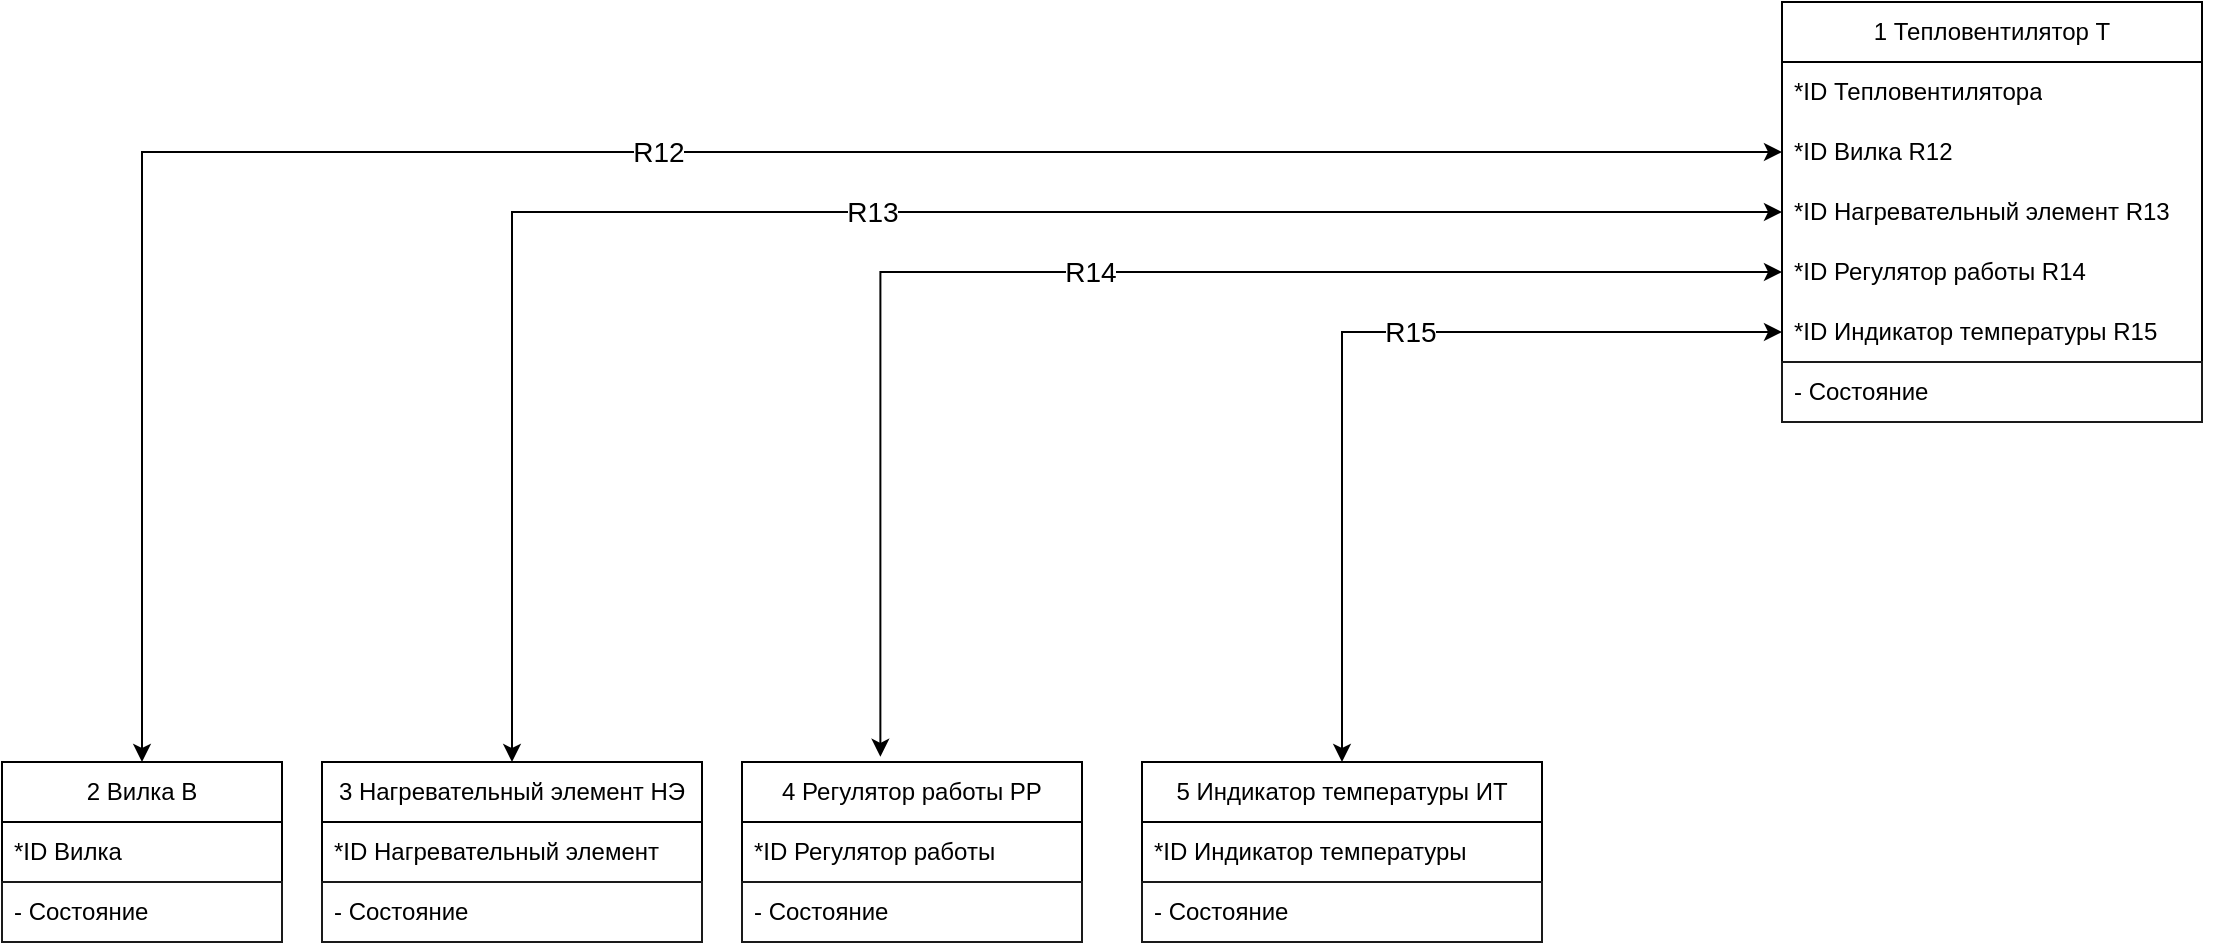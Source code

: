 <mxfile version="27.0.9" pages="5">
  <diagram name="Информационная модель (ДСС))" id="2lewihDZtST2ZmBJ3x_Y">
    <mxGraphModel dx="1281" dy="634" grid="1" gridSize="10" guides="1" tooltips="1" connect="1" arrows="1" fold="1" page="1" pageScale="1" pageWidth="3300" pageHeight="2339" background="none" math="0" shadow="0">
      <root>
        <mxCell id="0" />
        <mxCell id="1" parent="0" />
        <mxCell id="KqUUruaUPB61YaHtKI7l-2" value="1 Тепловентилятор Т" style="swimlane;fontStyle=0;childLayout=stackLayout;horizontal=1;startSize=30;horizontalStack=0;resizeParent=1;resizeParentMax=0;resizeLast=0;collapsible=1;marginBottom=0;whiteSpace=wrap;html=1;" parent="1" vertex="1">
          <mxGeometry x="930" y="180" width="210" height="210" as="geometry">
            <mxRectangle x="340" y="700" width="60" height="30" as="alternateBounds" />
          </mxGeometry>
        </mxCell>
        <mxCell id="KqUUruaUPB61YaHtKI7l-3" value="*ID Тепловентилятора" style="text;strokeColor=none;fillColor=none;align=left;verticalAlign=middle;spacingLeft=4;spacingRight=4;overflow=hidden;points=[[0,0.5],[1,0.5]];portConstraint=eastwest;rotatable=0;whiteSpace=wrap;html=1;" parent="KqUUruaUPB61YaHtKI7l-2" vertex="1">
          <mxGeometry y="30" width="210" height="30" as="geometry" />
        </mxCell>
        <mxCell id="KqUUruaUPB61YaHtKI7l-4" value="*ID Вилка R12" style="text;strokeColor=none;fillColor=none;align=left;verticalAlign=middle;spacingLeft=4;spacingRight=4;overflow=hidden;points=[[0,0.5],[1,0.5]];portConstraint=eastwest;rotatable=0;whiteSpace=wrap;html=1;" parent="KqUUruaUPB61YaHtKI7l-2" vertex="1">
          <mxGeometry y="60" width="210" height="30" as="geometry" />
        </mxCell>
        <mxCell id="KqUUruaUPB61YaHtKI7l-5" value="*ID Нагревательный элемент R13" style="text;strokeColor=none;fillColor=none;align=left;verticalAlign=middle;spacingLeft=4;spacingRight=4;overflow=hidden;points=[[0,0.5],[1,0.5]];portConstraint=eastwest;rotatable=0;whiteSpace=wrap;html=1;" parent="KqUUruaUPB61YaHtKI7l-2" vertex="1">
          <mxGeometry y="90" width="210" height="30" as="geometry" />
        </mxCell>
        <mxCell id="KqUUruaUPB61YaHtKI7l-9" value="*ID Регулятор работы R14" style="text;strokeColor=none;fillColor=none;align=left;verticalAlign=middle;spacingLeft=4;spacingRight=4;overflow=hidden;points=[[0,0.5],[1,0.5]];portConstraint=eastwest;rotatable=0;whiteSpace=wrap;html=1;" parent="KqUUruaUPB61YaHtKI7l-2" vertex="1">
          <mxGeometry y="120" width="210" height="30" as="geometry" />
        </mxCell>
        <mxCell id="KqUUruaUPB61YaHtKI7l-8" value="*ID Индикатор температуры R15" style="text;strokeColor=none;fillColor=none;align=left;verticalAlign=middle;spacingLeft=4;spacingRight=4;overflow=hidden;points=[[0,0.5],[1,0.5]];portConstraint=eastwest;rotatable=0;whiteSpace=wrap;html=1;" parent="KqUUruaUPB61YaHtKI7l-2" vertex="1">
          <mxGeometry y="150" width="210" height="30" as="geometry" />
        </mxCell>
        <mxCell id="KqUUruaUPB61YaHtKI7l-6" value="- Состояние&amp;nbsp;" style="text;strokeColor=#1A1A1A;fillColor=none;align=left;verticalAlign=middle;spacingLeft=4;spacingRight=4;overflow=hidden;points=[[0,0.5],[1,0.5]];portConstraint=eastwest;rotatable=0;whiteSpace=wrap;html=1;" parent="KqUUruaUPB61YaHtKI7l-2" vertex="1">
          <mxGeometry y="180" width="210" height="30" as="geometry" />
        </mxCell>
        <mxCell id="KqUUruaUPB61YaHtKI7l-10" style="edgeStyle=none;rounded=0;orthogonalLoop=1;jettySize=auto;html=1;exitX=1;exitY=0.5;exitDx=0;exitDy=0;" parent="KqUUruaUPB61YaHtKI7l-2" source="KqUUruaUPB61YaHtKI7l-6" target="KqUUruaUPB61YaHtKI7l-6" edge="1">
          <mxGeometry relative="1" as="geometry" />
        </mxCell>
        <mxCell id="KqUUruaUPB61YaHtKI7l-11" value="2 Вилка В" style="swimlane;fontStyle=0;childLayout=stackLayout;horizontal=1;startSize=30;horizontalStack=0;resizeParent=1;resizeParentMax=0;resizeLast=0;collapsible=1;marginBottom=0;whiteSpace=wrap;html=1;" parent="1" vertex="1">
          <mxGeometry x="40" y="560" width="140" height="90" as="geometry" />
        </mxCell>
        <mxCell id="KqUUruaUPB61YaHtKI7l-12" value="*ID Вилка" style="text;strokeColor=none;fillColor=none;align=left;verticalAlign=middle;spacingLeft=4;spacingRight=4;overflow=hidden;points=[[0,0.5],[1,0.5]];portConstraint=eastwest;rotatable=0;whiteSpace=wrap;html=1;" parent="KqUUruaUPB61YaHtKI7l-11" vertex="1">
          <mxGeometry y="30" width="140" height="30" as="geometry" />
        </mxCell>
        <mxCell id="KqUUruaUPB61YaHtKI7l-13" value="- Состояние" style="text;strokeColor=#1A1A1A;fillColor=none;align=left;verticalAlign=middle;spacingLeft=4;spacingRight=4;overflow=hidden;points=[[0,0.5],[1,0.5]];portConstraint=eastwest;rotatable=0;whiteSpace=wrap;html=1;" parent="KqUUruaUPB61YaHtKI7l-11" vertex="1">
          <mxGeometry y="60" width="140" height="30" as="geometry" />
        </mxCell>
        <mxCell id="KqUUruaUPB61YaHtKI7l-15" value="3 Нагревательный элемент НЭ" style="swimlane;fontStyle=0;childLayout=stackLayout;horizontal=1;startSize=30;horizontalStack=0;resizeParent=1;resizeParentMax=0;resizeLast=0;collapsible=1;marginBottom=0;whiteSpace=wrap;html=1;" parent="1" vertex="1">
          <mxGeometry x="200" y="560" width="190" height="90" as="geometry" />
        </mxCell>
        <mxCell id="KqUUruaUPB61YaHtKI7l-16" value="*ID&amp;nbsp;&lt;span style=&quot;text-align: center;&quot;&gt;Нагревательный элемент&lt;/span&gt;" style="text;strokeColor=none;fillColor=none;align=left;verticalAlign=middle;spacingLeft=4;spacingRight=4;overflow=hidden;points=[[0,0.5],[1,0.5]];portConstraint=eastwest;rotatable=0;whiteSpace=wrap;html=1;" parent="KqUUruaUPB61YaHtKI7l-15" vertex="1">
          <mxGeometry y="30" width="190" height="30" as="geometry" />
        </mxCell>
        <mxCell id="KqUUruaUPB61YaHtKI7l-17" value="- Состояние" style="text;strokeColor=#1A1A1A;fillColor=none;align=left;verticalAlign=middle;spacingLeft=4;spacingRight=4;overflow=hidden;points=[[0,0.5],[1,0.5]];portConstraint=eastwest;rotatable=0;whiteSpace=wrap;html=1;" parent="KqUUruaUPB61YaHtKI7l-15" vertex="1">
          <mxGeometry y="60" width="190" height="30" as="geometry" />
        </mxCell>
        <mxCell id="KqUUruaUPB61YaHtKI7l-18" value="4 Регулятор работы РР" style="swimlane;fontStyle=0;childLayout=stackLayout;horizontal=1;startSize=30;horizontalStack=0;resizeParent=1;resizeParentMax=0;resizeLast=0;collapsible=1;marginBottom=0;whiteSpace=wrap;html=1;" parent="1" vertex="1">
          <mxGeometry x="410" y="560" width="170" height="90" as="geometry" />
        </mxCell>
        <mxCell id="KqUUruaUPB61YaHtKI7l-19" value="*ID&amp;nbsp;&lt;span style=&quot;text-align: center;&quot;&gt;Регулятор работы&lt;/span&gt;" style="text;strokeColor=none;fillColor=none;align=left;verticalAlign=middle;spacingLeft=4;spacingRight=4;overflow=hidden;points=[[0,0.5],[1,0.5]];portConstraint=eastwest;rotatable=0;whiteSpace=wrap;html=1;" parent="KqUUruaUPB61YaHtKI7l-18" vertex="1">
          <mxGeometry y="30" width="170" height="30" as="geometry" />
        </mxCell>
        <mxCell id="KqUUruaUPB61YaHtKI7l-20" value="- Состояние" style="text;strokeColor=#1A1A1A;fillColor=none;align=left;verticalAlign=middle;spacingLeft=4;spacingRight=4;overflow=hidden;points=[[0,0.5],[1,0.5]];portConstraint=eastwest;rotatable=0;whiteSpace=wrap;html=1;" parent="KqUUruaUPB61YaHtKI7l-18" vertex="1">
          <mxGeometry y="60" width="170" height="30" as="geometry" />
        </mxCell>
        <mxCell id="KqUUruaUPB61YaHtKI7l-22" value="5 Индикатор температуры ИТ" style="swimlane;fontStyle=0;childLayout=stackLayout;horizontal=1;startSize=30;horizontalStack=0;resizeParent=1;resizeParentMax=0;resizeLast=0;collapsible=1;marginBottom=0;whiteSpace=wrap;html=1;" parent="1" vertex="1">
          <mxGeometry x="610" y="560" width="200" height="90" as="geometry" />
        </mxCell>
        <mxCell id="KqUUruaUPB61YaHtKI7l-23" value="*ID Индикатор&lt;span style=&quot;text-align: center;&quot;&gt;&amp;nbsp;температуры&lt;/span&gt;" style="text;strokeColor=none;fillColor=none;align=left;verticalAlign=middle;spacingLeft=4;spacingRight=4;overflow=hidden;points=[[0,0.5],[1,0.5]];portConstraint=eastwest;rotatable=0;whiteSpace=wrap;html=1;" parent="KqUUruaUPB61YaHtKI7l-22" vertex="1">
          <mxGeometry y="30" width="200" height="30" as="geometry" />
        </mxCell>
        <mxCell id="KqUUruaUPB61YaHtKI7l-24" value="- Состояние" style="text;strokeColor=#1A1A1A;fillColor=none;align=left;verticalAlign=middle;spacingLeft=4;spacingRight=4;overflow=hidden;points=[[0,0.5],[1,0.5]];portConstraint=eastwest;rotatable=0;whiteSpace=wrap;html=1;" parent="KqUUruaUPB61YaHtKI7l-22" vertex="1">
          <mxGeometry y="60" width="200" height="30" as="geometry" />
        </mxCell>
        <mxCell id="KqUUruaUPB61YaHtKI7l-29" value="&lt;font style=&quot;font-size: 14px;&quot;&gt;R12&lt;/font&gt;" style="edgeStyle=orthogonalEdgeStyle;rounded=0;orthogonalLoop=1;jettySize=auto;html=1;exitX=0;exitY=0.5;exitDx=0;exitDy=0;entryX=0.5;entryY=0;entryDx=0;entryDy=0;startArrow=classic;startFill=1;" parent="1" source="KqUUruaUPB61YaHtKI7l-4" target="KqUUruaUPB61YaHtKI7l-11" edge="1">
          <mxGeometry relative="1" as="geometry" />
        </mxCell>
        <mxCell id="KqUUruaUPB61YaHtKI7l-30" value="&lt;font style=&quot;font-size: 14px;&quot;&gt;R13&lt;/font&gt;" style="edgeStyle=orthogonalEdgeStyle;rounded=0;orthogonalLoop=1;jettySize=auto;html=1;exitX=0;exitY=0.5;exitDx=0;exitDy=0;entryX=0.5;entryY=0;entryDx=0;entryDy=0;startArrow=classic;startFill=1;" parent="1" source="KqUUruaUPB61YaHtKI7l-5" target="KqUUruaUPB61YaHtKI7l-15" edge="1">
          <mxGeometry relative="1" as="geometry" />
        </mxCell>
        <mxCell id="KqUUruaUPB61YaHtKI7l-35" value="&lt;font style=&quot;font-size: 14px;&quot;&gt;R14&lt;/font&gt;" style="edgeStyle=orthogonalEdgeStyle;rounded=0;orthogonalLoop=1;jettySize=auto;html=1;exitX=0;exitY=0.5;exitDx=0;exitDy=0;entryX=0.407;entryY=-0.029;entryDx=0;entryDy=0;entryPerimeter=0;startArrow=classic;startFill=1;" parent="1" source="KqUUruaUPB61YaHtKI7l-9" target="KqUUruaUPB61YaHtKI7l-18" edge="1">
          <mxGeometry relative="1" as="geometry" />
        </mxCell>
        <mxCell id="KqUUruaUPB61YaHtKI7l-37" value="&lt;font style=&quot;font-size: 14px;&quot;&gt;R15&lt;/font&gt;" style="edgeStyle=orthogonalEdgeStyle;rounded=0;orthogonalLoop=1;jettySize=auto;html=1;exitX=0;exitY=0.5;exitDx=0;exitDy=0;entryX=0.5;entryY=0;entryDx=0;entryDy=0;startArrow=classic;startFill=1;" parent="1" source="KqUUruaUPB61YaHtKI7l-8" target="KqUUruaUPB61YaHtKI7l-22" edge="1">
          <mxGeometry x="-0.146" relative="1" as="geometry">
            <mxPoint x="-1" as="offset" />
          </mxGeometry>
        </mxCell>
      </root>
    </mxGraphModel>
  </diagram>
  <diagram id="0IHACs3tnzW1-mDl-vgk" name="ДПС/ТПС">
    <mxGraphModel dx="1507" dy="746" grid="1" gridSize="10" guides="1" tooltips="1" connect="1" arrows="1" fold="1" page="1" pageScale="1" pageWidth="3300" pageHeight="2339" math="0" shadow="0">
      <root>
        <mxCell id="0" />
        <mxCell id="1" parent="0" />
        <mxCell id="zZAUXkVkpeIiYmv2Z6w_-7" style="edgeStyle=orthogonalEdgeStyle;rounded=0;orthogonalLoop=1;jettySize=auto;html=1;exitX=0.5;exitY=1;exitDx=0;exitDy=0;entryX=0.5;entryY=0;entryDx=0;entryDy=0;" parent="1" source="ZTJbTqtWExVZbpekBWUt-1" target="zZAUXkVkpeIiYmv2Z6w_-2" edge="1">
          <mxGeometry relative="1" as="geometry" />
        </mxCell>
        <mxCell id="ZTJbTqtWExVZbpekBWUt-1" value="" style="ellipse;whiteSpace=wrap;html=1;aspect=fixed;fillColor=#1A1A1A;" parent="1" vertex="1">
          <mxGeometry x="330" y="170" width="40" height="40" as="geometry" />
        </mxCell>
        <mxCell id="zZAUXkVkpeIiYmv2Z6w_-1" value="&lt;span style=&quot;color: rgb(0, 0, 0); font-family: Helvetica; font-style: normal; font-variant-ligatures: normal; font-variant-caps: normal; font-weight: 400; letter-spacing: normal; orphans: 2; text-align: center; text-indent: 0px; text-transform: none; widows: 2; word-spacing: 0px; -webkit-text-stroke-width: 0px; white-space: normal; background-color: rgb(236, 236, 236); text-decoration-thickness: initial; text-decoration-style: initial; text-decoration-color: initial; float: none; display: inline !important;&quot;&gt;&lt;font style=&quot;font-size: 17px;&quot;&gt;Тепловентилятор&lt;/font&gt;&lt;/span&gt;" style="text;whiteSpace=wrap;html=1;" parent="1" vertex="1">
          <mxGeometry x="290" y="130" width="120" height="40" as="geometry" />
        </mxCell>
        <mxCell id="zZAUXkVkpeIiYmv2Z6w_-8" style="edgeStyle=orthogonalEdgeStyle;rounded=0;orthogonalLoop=1;jettySize=auto;html=1;exitX=0.25;exitY=1;exitDx=0;exitDy=0;entryX=0.25;entryY=0;entryDx=0;entryDy=0;" parent="1" source="zZAUXkVkpeIiYmv2Z6w_-2" target="zZAUXkVkpeIiYmv2Z6w_-3" edge="1">
          <mxGeometry relative="1" as="geometry">
            <Array as="points">
              <mxPoint x="320" y="390" />
              <mxPoint x="320" y="390" />
            </Array>
          </mxGeometry>
        </mxCell>
        <mxCell id="zZAUXkVkpeIiYmv2Z6w_-13" value="&lt;font style=&quot;font-size: 14px;&quot;&gt;Т1&lt;/font&gt;" style="edgeLabel;html=1;align=center;verticalAlign=middle;resizable=0;points=[];" parent="zZAUXkVkpeIiYmv2Z6w_-8" vertex="1" connectable="0">
          <mxGeometry x="0.007" y="3" relative="1" as="geometry">
            <mxPoint x="-3" y="-5" as="offset" />
          </mxGeometry>
        </mxCell>
        <mxCell id="zZAUXkVkpeIiYmv2Z6w_-2" value="1 Отсутствует питание" style="rounded=0;whiteSpace=wrap;html=1;" parent="1" vertex="1">
          <mxGeometry x="290" y="260" width="120" height="60" as="geometry" />
        </mxCell>
        <mxCell id="zZAUXkVkpeIiYmv2Z6w_-9" value="&lt;font style=&quot;font-size: 14px;&quot;&gt;Т3&lt;/font&gt;" style="edgeStyle=orthogonalEdgeStyle;rounded=0;orthogonalLoop=1;jettySize=auto;html=1;exitX=1;exitY=0.75;exitDx=0;exitDy=0;" parent="1" source="zZAUXkVkpeIiYmv2Z6w_-3" edge="1">
          <mxGeometry relative="1" as="geometry">
            <mxPoint x="580" y="495" as="targetPoint" />
          </mxGeometry>
        </mxCell>
        <mxCell id="PsxLIsX5ofqQcuCv_Y6--1" value="&lt;font style=&quot;font-size: 14px;&quot;&gt;Т2&lt;/font&gt;" style="edgeStyle=orthogonalEdgeStyle;rounded=0;orthogonalLoop=1;jettySize=auto;html=1;exitX=0.75;exitY=0;exitDx=0;exitDy=0;entryX=0.75;entryY=1;entryDx=0;entryDy=0;" parent="1" source="zZAUXkVkpeIiYmv2Z6w_-3" target="zZAUXkVkpeIiYmv2Z6w_-2" edge="1">
          <mxGeometry x="-0.077" relative="1" as="geometry">
            <mxPoint as="offset" />
          </mxGeometry>
        </mxCell>
        <mxCell id="zZAUXkVkpeIiYmv2Z6w_-3" value="2 Выключен" style="rounded=0;whiteSpace=wrap;html=1;" parent="1" vertex="1">
          <mxGeometry x="290" y="450" width="120" height="60" as="geometry" />
        </mxCell>
        <mxCell id="zZAUXkVkpeIiYmv2Z6w_-11" value="&lt;span style=&quot;font-size: 14px;&quot;&gt;Т6&lt;/span&gt;" style="edgeStyle=orthogonalEdgeStyle;rounded=0;orthogonalLoop=1;jettySize=auto;html=1;exitX=1;exitY=0.5;exitDx=0;exitDy=0;entryX=1;entryY=0.5;entryDx=0;entryDy=0;" parent="1" source="zZAUXkVkpeIiYmv2Z6w_-4" target="zZAUXkVkpeIiYmv2Z6w_-5" edge="1">
          <mxGeometry x="0.077" relative="1" as="geometry">
            <mxPoint as="offset" />
          </mxGeometry>
        </mxCell>
        <mxCell id="PsxLIsX5ofqQcuCv_Y6--6" value="&lt;font style=&quot;font-size: 14px;&quot;&gt;Т4&lt;/font&gt;" style="edgeStyle=orthogonalEdgeStyle;rounded=0;orthogonalLoop=1;jettySize=auto;html=1;exitX=0.25;exitY=1;exitDx=0;exitDy=0;entryX=0.75;entryY=1;entryDx=0;entryDy=0;" parent="1" source="zZAUXkVkpeIiYmv2Z6w_-4" target="zZAUXkVkpeIiYmv2Z6w_-3" edge="1">
          <mxGeometry relative="1" as="geometry" />
        </mxCell>
        <mxCell id="PsxLIsX5ofqQcuCv_Y6--7" value="&lt;font style=&quot;font-size: 14px;&quot;&gt;Т2&lt;/font&gt;" style="edgeStyle=orthogonalEdgeStyle;rounded=0;orthogonalLoop=1;jettySize=auto;html=1;exitX=0.75;exitY=1;exitDx=0;exitDy=0;entryX=0;entryY=0.75;entryDx=0;entryDy=0;" parent="1" source="zZAUXkVkpeIiYmv2Z6w_-4" target="zZAUXkVkpeIiYmv2Z6w_-2" edge="1">
          <mxGeometry relative="1" as="geometry">
            <Array as="points">
              <mxPoint x="930" y="560" />
              <mxPoint x="270" y="560" />
              <mxPoint x="270" y="305" />
            </Array>
          </mxGeometry>
        </mxCell>
        <mxCell id="zZAUXkVkpeIiYmv2Z6w_-4" value="4 Температура" style="rounded=0;whiteSpace=wrap;html=1;" parent="1" vertex="1">
          <mxGeometry x="840" y="450" width="120" height="60" as="geometry" />
        </mxCell>
        <mxCell id="zZAUXkVkpeIiYmv2Z6w_-12" value="&lt;span style=&quot;font-size: 14px;&quot;&gt;Т2&lt;/span&gt;" style="edgeStyle=orthogonalEdgeStyle;rounded=0;orthogonalLoop=1;jettySize=auto;html=1;exitX=0;exitY=0.25;exitDx=0;exitDy=0;" parent="1" source="zZAUXkVkpeIiYmv2Z6w_-5" edge="1">
          <mxGeometry relative="1" as="geometry">
            <mxPoint x="410" y="270" as="targetPoint" />
            <Array as="points">
              <mxPoint x="840" y="270" />
            </Array>
          </mxGeometry>
        </mxCell>
        <mxCell id="PsxLIsX5ofqQcuCv_Y6--5" value="&lt;font style=&quot;font-size: 14px;&quot;&gt;Т7&lt;/font&gt;" style="edgeStyle=orthogonalEdgeStyle;rounded=0;orthogonalLoop=1;jettySize=auto;html=1;exitX=0.5;exitY=1;exitDx=0;exitDy=0;entryX=1;entryY=0.5;entryDx=0;entryDy=0;" parent="1" source="zZAUXkVkpeIiYmv2Z6w_-5" target="3eaYsb2yBJupBHHehzzn-1" edge="1">
          <mxGeometry relative="1" as="geometry">
            <Array as="points">
              <mxPoint x="900" y="350" />
              <mxPoint x="760" y="350" />
              <mxPoint x="760" y="480" />
            </Array>
          </mxGeometry>
        </mxCell>
        <mxCell id="PsxLIsX5ofqQcuCv_Y6--68" value="&lt;font style=&quot;font-size: 14px;&quot;&gt;Т4&lt;/font&gt;" style="edgeStyle=orthogonalEdgeStyle;rounded=0;orthogonalLoop=1;jettySize=auto;html=1;exitX=0;exitY=0.75;exitDx=0;exitDy=0;entryX=1;entryY=0.25;entryDx=0;entryDy=0;" parent="1" source="zZAUXkVkpeIiYmv2Z6w_-5" target="zZAUXkVkpeIiYmv2Z6w_-3" edge="1">
          <mxGeometry relative="1" as="geometry">
            <Array as="points">
              <mxPoint x="500" y="305" />
              <mxPoint x="500" y="465" />
            </Array>
          </mxGeometry>
        </mxCell>
        <mxCell id="zZAUXkVkpeIiYmv2Z6w_-5" value="5 Нагрев" style="rounded=0;whiteSpace=wrap;html=1;" parent="1" vertex="1">
          <mxGeometry x="840" y="260" width="120" height="60" as="geometry" />
        </mxCell>
        <mxCell id="nGrHuiiq4-xW8gKlTTwK-3" style="edgeStyle=orthogonalEdgeStyle;rounded=0;orthogonalLoop=1;jettySize=auto;html=1;exitX=0.5;exitY=1;exitDx=0;exitDy=0;entryX=0.5;entryY=0;entryDx=0;entryDy=0;" parent="1" source="EF7217LypEZTa_1OT5-P-37" target="nGrHuiiq4-xW8gKlTTwK-1" edge="1">
          <mxGeometry relative="1" as="geometry" />
        </mxCell>
        <mxCell id="EF7217LypEZTa_1OT5-P-37" value="" style="ellipse;whiteSpace=wrap;html=1;aspect=fixed;fillColor=#1A1A1A;" parent="1" vertex="1">
          <mxGeometry x="1410" y="180" width="40" height="40" as="geometry" />
        </mxCell>
        <mxCell id="EF7217LypEZTa_1OT5-P-38" value="&lt;span style=&quot;color: rgb(0, 0, 0); font-family: Helvetica; font-style: normal; font-variant-ligatures: normal; font-variant-caps: normal; font-weight: 400; letter-spacing: normal; orphans: 2; text-align: center; text-indent: 0px; text-transform: none; widows: 2; word-spacing: 0px; -webkit-text-stroke-width: 0px; white-space: normal; background-color: rgb(236, 236, 236); text-decoration-thickness: initial; text-decoration-style: initial; text-decoration-color: initial; float: none; display: inline !important;&quot;&gt;&lt;font style=&quot;font-size: 17px;&quot;&gt;Вилка&lt;/font&gt;&lt;/span&gt;" style="text;whiteSpace=wrap;html=1;" parent="1" vertex="1">
          <mxGeometry x="1410" y="140" width="120" height="40" as="geometry" />
        </mxCell>
        <mxCell id="nGrHuiiq4-xW8gKlTTwK-4" value="&lt;font style=&quot;font-size: 14px;&quot;&gt;В1&lt;/font&gt; Вилку подключили в розетку" style="edgeStyle=orthogonalEdgeStyle;rounded=0;orthogonalLoop=1;jettySize=auto;html=1;exitX=0;exitY=0.5;exitDx=0;exitDy=0;entryX=0;entryY=0.5;entryDx=0;entryDy=0;" parent="1" source="nGrHuiiq4-xW8gKlTTwK-1" target="nGrHuiiq4-xW8gKlTTwK-2" edge="1">
          <mxGeometry relative="1" as="geometry">
            <Array as="points">
              <mxPoint x="1290" y="300" />
              <mxPoint x="1290" y="430" />
            </Array>
          </mxGeometry>
        </mxCell>
        <mxCell id="nGrHuiiq4-xW8gKlTTwK-1" value="1 Вилка не подключена" style="rounded=0;whiteSpace=wrap;html=1;" parent="1" vertex="1">
          <mxGeometry x="1370" y="270" width="120" height="60" as="geometry" />
        </mxCell>
        <mxCell id="nGrHuiiq4-xW8gKlTTwK-5" value="&lt;font style=&quot;font-size: 14px;&quot;&gt;В2&lt;/font&gt; Вилку отключили от розетки" style="edgeStyle=orthogonalEdgeStyle;rounded=0;orthogonalLoop=1;jettySize=auto;html=1;exitX=1;exitY=0.5;exitDx=0;exitDy=0;entryX=1;entryY=0.5;entryDx=0;entryDy=0;" parent="1" source="nGrHuiiq4-xW8gKlTTwK-2" target="nGrHuiiq4-xW8gKlTTwK-1" edge="1">
          <mxGeometry relative="1" as="geometry">
            <Array as="points">
              <mxPoint x="1590" y="430" />
              <mxPoint x="1590" y="300" />
            </Array>
          </mxGeometry>
        </mxCell>
        <mxCell id="nGrHuiiq4-xW8gKlTTwK-2" value="2 Вилка подключена" style="rounded=0;whiteSpace=wrap;html=1;" parent="1" vertex="1">
          <mxGeometry x="1370" y="400" width="120" height="60" as="geometry" />
        </mxCell>
        <mxCell id="nGrHuiiq4-xW8gKlTTwK-6" value="" style="shape=table;startSize=0;container=1;collapsible=0;childLayout=tableLayout;" parent="1" vertex="1">
          <mxGeometry x="1340" y="580" width="180" height="120" as="geometry" />
        </mxCell>
        <mxCell id="nGrHuiiq4-xW8gKlTTwK-7" value="" style="shape=tableRow;horizontal=0;startSize=0;swimlaneHead=0;swimlaneBody=0;strokeColor=inherit;top=0;left=0;bottom=0;right=0;collapsible=0;dropTarget=0;fillColor=none;points=[[0,0.5],[1,0.5]];portConstraint=eastwest;" parent="nGrHuiiq4-xW8gKlTTwK-6" vertex="1">
          <mxGeometry width="180" height="40" as="geometry" />
        </mxCell>
        <mxCell id="nGrHuiiq4-xW8gKlTTwK-8" value="" style="shape=partialRectangle;html=1;whiteSpace=wrap;connectable=0;strokeColor=inherit;overflow=hidden;fillColor=none;top=0;left=0;bottom=0;right=0;pointerEvents=1;" parent="nGrHuiiq4-xW8gKlTTwK-7" vertex="1">
          <mxGeometry width="60" height="40" as="geometry">
            <mxRectangle width="60" height="40" as="alternateBounds" />
          </mxGeometry>
        </mxCell>
        <mxCell id="nGrHuiiq4-xW8gKlTTwK-9" value="В1" style="shape=partialRectangle;html=1;whiteSpace=wrap;connectable=0;strokeColor=inherit;overflow=hidden;fillColor=none;top=0;left=0;bottom=0;right=0;pointerEvents=1;" parent="nGrHuiiq4-xW8gKlTTwK-7" vertex="1">
          <mxGeometry x="60" width="60" height="40" as="geometry">
            <mxRectangle width="60" height="40" as="alternateBounds" />
          </mxGeometry>
        </mxCell>
        <mxCell id="nGrHuiiq4-xW8gKlTTwK-10" value="В2" style="shape=partialRectangle;html=1;whiteSpace=wrap;connectable=0;strokeColor=inherit;overflow=hidden;fillColor=none;top=0;left=0;bottom=0;right=0;pointerEvents=1;" parent="nGrHuiiq4-xW8gKlTTwK-7" vertex="1">
          <mxGeometry x="120" width="60" height="40" as="geometry">
            <mxRectangle width="60" height="40" as="alternateBounds" />
          </mxGeometry>
        </mxCell>
        <mxCell id="nGrHuiiq4-xW8gKlTTwK-11" value="" style="shape=tableRow;horizontal=0;startSize=0;swimlaneHead=0;swimlaneBody=0;strokeColor=inherit;top=0;left=0;bottom=0;right=0;collapsible=0;dropTarget=0;fillColor=none;points=[[0,0.5],[1,0.5]];portConstraint=eastwest;" parent="nGrHuiiq4-xW8gKlTTwK-6" vertex="1">
          <mxGeometry y="40" width="180" height="40" as="geometry" />
        </mxCell>
        <mxCell id="nGrHuiiq4-xW8gKlTTwK-12" value="1" style="shape=partialRectangle;html=1;whiteSpace=wrap;connectable=0;strokeColor=inherit;overflow=hidden;fillColor=none;top=0;left=0;bottom=0;right=0;pointerEvents=1;" parent="nGrHuiiq4-xW8gKlTTwK-11" vertex="1">
          <mxGeometry width="60" height="40" as="geometry">
            <mxRectangle width="60" height="40" as="alternateBounds" />
          </mxGeometry>
        </mxCell>
        <mxCell id="nGrHuiiq4-xW8gKlTTwK-13" value="2" style="shape=partialRectangle;html=1;whiteSpace=wrap;connectable=0;strokeColor=inherit;overflow=hidden;fillColor=none;top=0;left=0;bottom=0;right=0;pointerEvents=1;" parent="nGrHuiiq4-xW8gKlTTwK-11" vertex="1">
          <mxGeometry x="60" width="60" height="40" as="geometry">
            <mxRectangle width="60" height="40" as="alternateBounds" />
          </mxGeometry>
        </mxCell>
        <mxCell id="nGrHuiiq4-xW8gKlTTwK-14" value="-" style="shape=partialRectangle;html=1;whiteSpace=wrap;connectable=0;strokeColor=inherit;overflow=hidden;fillColor=none;top=0;left=0;bottom=0;right=0;pointerEvents=1;" parent="nGrHuiiq4-xW8gKlTTwK-11" vertex="1">
          <mxGeometry x="120" width="60" height="40" as="geometry">
            <mxRectangle width="60" height="40" as="alternateBounds" />
          </mxGeometry>
        </mxCell>
        <mxCell id="nGrHuiiq4-xW8gKlTTwK-15" value="" style="shape=tableRow;horizontal=0;startSize=0;swimlaneHead=0;swimlaneBody=0;strokeColor=inherit;top=0;left=0;bottom=0;right=0;collapsible=0;dropTarget=0;fillColor=none;points=[[0,0.5],[1,0.5]];portConstraint=eastwest;" parent="nGrHuiiq4-xW8gKlTTwK-6" vertex="1">
          <mxGeometry y="80" width="180" height="40" as="geometry" />
        </mxCell>
        <mxCell id="nGrHuiiq4-xW8gKlTTwK-16" value="2" style="shape=partialRectangle;html=1;whiteSpace=wrap;connectable=0;strokeColor=inherit;overflow=hidden;fillColor=none;top=0;left=0;bottom=0;right=0;pointerEvents=1;" parent="nGrHuiiq4-xW8gKlTTwK-15" vertex="1">
          <mxGeometry width="60" height="40" as="geometry">
            <mxRectangle width="60" height="40" as="alternateBounds" />
          </mxGeometry>
        </mxCell>
        <mxCell id="nGrHuiiq4-xW8gKlTTwK-17" value="-" style="shape=partialRectangle;html=1;whiteSpace=wrap;connectable=0;strokeColor=inherit;overflow=hidden;fillColor=none;top=0;left=0;bottom=0;right=0;pointerEvents=1;" parent="nGrHuiiq4-xW8gKlTTwK-15" vertex="1">
          <mxGeometry x="60" width="60" height="40" as="geometry">
            <mxRectangle width="60" height="40" as="alternateBounds" />
          </mxGeometry>
        </mxCell>
        <mxCell id="nGrHuiiq4-xW8gKlTTwK-18" value="1" style="shape=partialRectangle;html=1;whiteSpace=wrap;connectable=0;strokeColor=inherit;overflow=hidden;fillColor=none;top=0;left=0;bottom=0;right=0;pointerEvents=1;" parent="nGrHuiiq4-xW8gKlTTwK-15" vertex="1">
          <mxGeometry x="120" width="60" height="40" as="geometry">
            <mxRectangle width="60" height="40" as="alternateBounds" />
          </mxGeometry>
        </mxCell>
        <mxCell id="nGrHuiiq4-xW8gKlTTwK-19" style="edgeStyle=orthogonalEdgeStyle;rounded=0;orthogonalLoop=1;jettySize=auto;html=1;exitX=0.5;exitY=1;exitDx=0;exitDy=0;entryX=0.5;entryY=0;entryDx=0;entryDy=0;" parent="1" source="nGrHuiiq4-xW8gKlTTwK-20" target="nGrHuiiq4-xW8gKlTTwK-23" edge="1">
          <mxGeometry relative="1" as="geometry" />
        </mxCell>
        <mxCell id="nGrHuiiq4-xW8gKlTTwK-20" value="" style="ellipse;whiteSpace=wrap;html=1;aspect=fixed;fillColor=#1A1A1A;" parent="1" vertex="1">
          <mxGeometry x="2069.91" y="180" width="40" height="40" as="geometry" />
        </mxCell>
        <mxCell id="nGrHuiiq4-xW8gKlTTwK-21" value="&lt;div style=&quot;text-align: center;&quot;&gt;&lt;span style=&quot;background-color: transparent; color: light-dark(rgb(0, 0, 0), rgb(255, 255, 255)); font-size: 17px;&quot;&gt;Нагревательный элемент&lt;/span&gt;&lt;/div&gt;" style="text;whiteSpace=wrap;html=1;" parent="1" vertex="1">
          <mxGeometry x="2020" y="130" width="159.91" height="40" as="geometry" />
        </mxCell>
        <mxCell id="nGrHuiiq4-xW8gKlTTwK-22" value="&lt;span style=&quot;font-size: 14px;&quot;&gt;НЭ1 Начало работы нагревателя&lt;/span&gt;" style="edgeStyle=orthogonalEdgeStyle;rounded=0;orthogonalLoop=1;jettySize=auto;html=1;exitX=0;exitY=0.5;exitDx=0;exitDy=0;entryX=0;entryY=0.5;entryDx=0;entryDy=0;" parent="1" source="nGrHuiiq4-xW8gKlTTwK-23" target="nGrHuiiq4-xW8gKlTTwK-25" edge="1">
          <mxGeometry relative="1" as="geometry">
            <Array as="points">
              <mxPoint x="1949.91" y="300" />
              <mxPoint x="1949.91" y="430" />
            </Array>
          </mxGeometry>
        </mxCell>
        <mxCell id="nGrHuiiq4-xW8gKlTTwK-23" value="1 Выключен" style="rounded=0;whiteSpace=wrap;html=1;" parent="1" vertex="1">
          <mxGeometry x="2029.91" y="270" width="120" height="60" as="geometry" />
        </mxCell>
        <mxCell id="nGrHuiiq4-xW8gKlTTwK-24" value="&lt;font style=&quot;font-size: 14px;&quot;&gt;НЭ2&lt;/font&gt;&amp;nbsp;Конец работы нагревателя" style="edgeStyle=orthogonalEdgeStyle;rounded=0;orthogonalLoop=1;jettySize=auto;html=1;exitX=1;exitY=0.5;exitDx=0;exitDy=0;entryX=1;entryY=0.5;entryDx=0;entryDy=0;" parent="1" source="nGrHuiiq4-xW8gKlTTwK-25" target="nGrHuiiq4-xW8gKlTTwK-23" edge="1">
          <mxGeometry relative="1" as="geometry">
            <Array as="points">
              <mxPoint x="2249.91" y="430" />
              <mxPoint x="2249.91" y="300" />
            </Array>
          </mxGeometry>
        </mxCell>
        <mxCell id="nGrHuiiq4-xW8gKlTTwK-25" value="2 Включен" style="rounded=0;whiteSpace=wrap;html=1;" parent="1" vertex="1">
          <mxGeometry x="2029.91" y="400" width="120" height="60" as="geometry" />
        </mxCell>
        <mxCell id="nGrHuiiq4-xW8gKlTTwK-26" value="" style="shape=table;startSize=0;container=1;collapsible=0;childLayout=tableLayout;" parent="1" vertex="1">
          <mxGeometry x="1999.91" y="580" width="180" height="120" as="geometry" />
        </mxCell>
        <mxCell id="nGrHuiiq4-xW8gKlTTwK-27" value="" style="shape=tableRow;horizontal=0;startSize=0;swimlaneHead=0;swimlaneBody=0;strokeColor=inherit;top=0;left=0;bottom=0;right=0;collapsible=0;dropTarget=0;fillColor=none;points=[[0,0.5],[1,0.5]];portConstraint=eastwest;" parent="nGrHuiiq4-xW8gKlTTwK-26" vertex="1">
          <mxGeometry width="180" height="40" as="geometry" />
        </mxCell>
        <mxCell id="nGrHuiiq4-xW8gKlTTwK-28" value="" style="shape=partialRectangle;html=1;whiteSpace=wrap;connectable=0;strokeColor=inherit;overflow=hidden;fillColor=none;top=0;left=0;bottom=0;right=0;pointerEvents=1;" parent="nGrHuiiq4-xW8gKlTTwK-27" vertex="1">
          <mxGeometry width="60" height="40" as="geometry">
            <mxRectangle width="60" height="40" as="alternateBounds" />
          </mxGeometry>
        </mxCell>
        <mxCell id="nGrHuiiq4-xW8gKlTTwK-29" value="НЭ1" style="shape=partialRectangle;html=1;whiteSpace=wrap;connectable=0;strokeColor=inherit;overflow=hidden;fillColor=none;top=0;left=0;bottom=0;right=0;pointerEvents=1;" parent="nGrHuiiq4-xW8gKlTTwK-27" vertex="1">
          <mxGeometry x="60" width="60" height="40" as="geometry">
            <mxRectangle width="60" height="40" as="alternateBounds" />
          </mxGeometry>
        </mxCell>
        <mxCell id="nGrHuiiq4-xW8gKlTTwK-30" value="НЭ2" style="shape=partialRectangle;html=1;whiteSpace=wrap;connectable=0;strokeColor=inherit;overflow=hidden;fillColor=none;top=0;left=0;bottom=0;right=0;pointerEvents=1;" parent="nGrHuiiq4-xW8gKlTTwK-27" vertex="1">
          <mxGeometry x="120" width="60" height="40" as="geometry">
            <mxRectangle width="60" height="40" as="alternateBounds" />
          </mxGeometry>
        </mxCell>
        <mxCell id="nGrHuiiq4-xW8gKlTTwK-31" value="" style="shape=tableRow;horizontal=0;startSize=0;swimlaneHead=0;swimlaneBody=0;strokeColor=inherit;top=0;left=0;bottom=0;right=0;collapsible=0;dropTarget=0;fillColor=none;points=[[0,0.5],[1,0.5]];portConstraint=eastwest;" parent="nGrHuiiq4-xW8gKlTTwK-26" vertex="1">
          <mxGeometry y="40" width="180" height="40" as="geometry" />
        </mxCell>
        <mxCell id="nGrHuiiq4-xW8gKlTTwK-32" value="1" style="shape=partialRectangle;html=1;whiteSpace=wrap;connectable=0;strokeColor=inherit;overflow=hidden;fillColor=none;top=0;left=0;bottom=0;right=0;pointerEvents=1;" parent="nGrHuiiq4-xW8gKlTTwK-31" vertex="1">
          <mxGeometry width="60" height="40" as="geometry">
            <mxRectangle width="60" height="40" as="alternateBounds" />
          </mxGeometry>
        </mxCell>
        <mxCell id="nGrHuiiq4-xW8gKlTTwK-33" value="2" style="shape=partialRectangle;html=1;whiteSpace=wrap;connectable=0;strokeColor=inherit;overflow=hidden;fillColor=none;top=0;left=0;bottom=0;right=0;pointerEvents=1;" parent="nGrHuiiq4-xW8gKlTTwK-31" vertex="1">
          <mxGeometry x="60" width="60" height="40" as="geometry">
            <mxRectangle width="60" height="40" as="alternateBounds" />
          </mxGeometry>
        </mxCell>
        <mxCell id="nGrHuiiq4-xW8gKlTTwK-34" value="-" style="shape=partialRectangle;html=1;whiteSpace=wrap;connectable=0;strokeColor=inherit;overflow=hidden;fillColor=none;top=0;left=0;bottom=0;right=0;pointerEvents=1;" parent="nGrHuiiq4-xW8gKlTTwK-31" vertex="1">
          <mxGeometry x="120" width="60" height="40" as="geometry">
            <mxRectangle width="60" height="40" as="alternateBounds" />
          </mxGeometry>
        </mxCell>
        <mxCell id="nGrHuiiq4-xW8gKlTTwK-35" value="" style="shape=tableRow;horizontal=0;startSize=0;swimlaneHead=0;swimlaneBody=0;strokeColor=inherit;top=0;left=0;bottom=0;right=0;collapsible=0;dropTarget=0;fillColor=none;points=[[0,0.5],[1,0.5]];portConstraint=eastwest;" parent="nGrHuiiq4-xW8gKlTTwK-26" vertex="1">
          <mxGeometry y="80" width="180" height="40" as="geometry" />
        </mxCell>
        <mxCell id="nGrHuiiq4-xW8gKlTTwK-36" value="2" style="shape=partialRectangle;html=1;whiteSpace=wrap;connectable=0;strokeColor=inherit;overflow=hidden;fillColor=none;top=0;left=0;bottom=0;right=0;pointerEvents=1;" parent="nGrHuiiq4-xW8gKlTTwK-35" vertex="1">
          <mxGeometry width="60" height="40" as="geometry">
            <mxRectangle width="60" height="40" as="alternateBounds" />
          </mxGeometry>
        </mxCell>
        <mxCell id="nGrHuiiq4-xW8gKlTTwK-37" value="-" style="shape=partialRectangle;html=1;whiteSpace=wrap;connectable=0;strokeColor=inherit;overflow=hidden;fillColor=none;top=0;left=0;bottom=0;right=0;pointerEvents=1;" parent="nGrHuiiq4-xW8gKlTTwK-35" vertex="1">
          <mxGeometry x="60" width="60" height="40" as="geometry">
            <mxRectangle width="60" height="40" as="alternateBounds" />
          </mxGeometry>
        </mxCell>
        <mxCell id="nGrHuiiq4-xW8gKlTTwK-38" value="1" style="shape=partialRectangle;html=1;whiteSpace=wrap;connectable=0;strokeColor=inherit;overflow=hidden;fillColor=none;top=0;left=0;bottom=0;right=0;pointerEvents=1;" parent="nGrHuiiq4-xW8gKlTTwK-35" vertex="1">
          <mxGeometry x="120" width="60" height="40" as="geometry">
            <mxRectangle width="60" height="40" as="alternateBounds" />
          </mxGeometry>
        </mxCell>
        <mxCell id="s7eB9APzKHfcw-N6MwxQ-1" style="edgeStyle=orthogonalEdgeStyle;rounded=0;orthogonalLoop=1;jettySize=auto;html=1;exitX=0.5;exitY=1;exitDx=0;exitDy=0;entryX=0.5;entryY=0;entryDx=0;entryDy=0;" parent="1" source="s7eB9APzKHfcw-N6MwxQ-2" target="s7eB9APzKHfcw-N6MwxQ-5" edge="1">
          <mxGeometry relative="1" as="geometry" />
        </mxCell>
        <mxCell id="s7eB9APzKHfcw-N6MwxQ-2" value="" style="ellipse;whiteSpace=wrap;html=1;aspect=fixed;fillColor=#1A1A1A;" parent="1" vertex="1">
          <mxGeometry x="1899.91" y="1060" width="40" height="40" as="geometry" />
        </mxCell>
        <mxCell id="s7eB9APzKHfcw-N6MwxQ-3" value="&lt;span style=&quot;color: rgb(0, 0, 0); font-family: Helvetica; font-style: normal; font-variant-ligatures: normal; font-variant-caps: normal; font-weight: 400; letter-spacing: normal; orphans: 2; text-align: center; text-indent: 0px; text-transform: none; widows: 2; word-spacing: 0px; -webkit-text-stroke-width: 0px; white-space: normal; background-color: rgb(236, 236, 236); text-decoration-thickness: initial; text-decoration-style: initial; text-decoration-color: initial; float: none; display: inline !important;&quot;&gt;&lt;font style=&quot;font-size: 17px;&quot;&gt;Индикатор температуры&lt;/font&gt;&lt;/span&gt;" style="text;whiteSpace=wrap;html=1;" parent="1" vertex="1">
          <mxGeometry x="1839.91" y="1020" width="219.91" height="40" as="geometry" />
        </mxCell>
        <mxCell id="s7eB9APzKHfcw-N6MwxQ-4" value="&lt;font style=&quot;font-size: 14px;&quot;&gt;ИТ1&lt;/font&gt;&amp;nbsp;Начало работы индикатора" style="edgeStyle=orthogonalEdgeStyle;rounded=0;orthogonalLoop=1;jettySize=auto;html=1;exitX=0;exitY=0.5;exitDx=0;exitDy=0;entryX=0;entryY=0.5;entryDx=0;entryDy=0;" parent="1" source="s7eB9APzKHfcw-N6MwxQ-5" target="s7eB9APzKHfcw-N6MwxQ-7" edge="1">
          <mxGeometry relative="1" as="geometry">
            <Array as="points">
              <mxPoint x="1779.91" y="1180" />
              <mxPoint x="1779.91" y="1310" />
            </Array>
          </mxGeometry>
        </mxCell>
        <mxCell id="s7eB9APzKHfcw-N6MwxQ-5" value="1 Необходимая температура" style="rounded=0;whiteSpace=wrap;html=1;" parent="1" vertex="1">
          <mxGeometry x="1859.91" y="1150" width="120" height="60" as="geometry" />
        </mxCell>
        <mxCell id="s7eB9APzKHfcw-N6MwxQ-6" value="&lt;font style=&quot;font-size: 14px;&quot;&gt;ИТ2&lt;/font&gt;&amp;nbsp;Конец работы индикатора" style="edgeStyle=orthogonalEdgeStyle;rounded=0;orthogonalLoop=1;jettySize=auto;html=1;exitX=1;exitY=0.5;exitDx=0;exitDy=0;entryX=1;entryY=0.5;entryDx=0;entryDy=0;" parent="1" source="s7eB9APzKHfcw-N6MwxQ-7" target="s7eB9APzKHfcw-N6MwxQ-5" edge="1">
          <mxGeometry relative="1" as="geometry">
            <Array as="points">
              <mxPoint x="2079.91" y="1310" />
              <mxPoint x="2079.91" y="1180" />
            </Array>
          </mxGeometry>
        </mxCell>
        <mxCell id="s7eB9APzKHfcw-N6MwxQ-7" value="2 Отклонение от нужной температуры" style="rounded=0;whiteSpace=wrap;html=1;" parent="1" vertex="1">
          <mxGeometry x="1859.91" y="1280" width="120" height="60" as="geometry" />
        </mxCell>
        <mxCell id="s7eB9APzKHfcw-N6MwxQ-8" value="" style="shape=table;startSize=0;container=1;collapsible=0;childLayout=tableLayout;" parent="1" vertex="1">
          <mxGeometry x="1829.91" y="1460" width="180" height="120" as="geometry" />
        </mxCell>
        <mxCell id="s7eB9APzKHfcw-N6MwxQ-9" value="" style="shape=tableRow;horizontal=0;startSize=0;swimlaneHead=0;swimlaneBody=0;strokeColor=inherit;top=0;left=0;bottom=0;right=0;collapsible=0;dropTarget=0;fillColor=none;points=[[0,0.5],[1,0.5]];portConstraint=eastwest;" parent="s7eB9APzKHfcw-N6MwxQ-8" vertex="1">
          <mxGeometry width="180" height="40" as="geometry" />
        </mxCell>
        <mxCell id="s7eB9APzKHfcw-N6MwxQ-10" value="" style="shape=partialRectangle;html=1;whiteSpace=wrap;connectable=0;strokeColor=inherit;overflow=hidden;fillColor=none;top=0;left=0;bottom=0;right=0;pointerEvents=1;" parent="s7eB9APzKHfcw-N6MwxQ-9" vertex="1">
          <mxGeometry width="60" height="40" as="geometry">
            <mxRectangle width="60" height="40" as="alternateBounds" />
          </mxGeometry>
        </mxCell>
        <mxCell id="s7eB9APzKHfcw-N6MwxQ-11" value="ИТ1" style="shape=partialRectangle;html=1;whiteSpace=wrap;connectable=0;strokeColor=inherit;overflow=hidden;fillColor=none;top=0;left=0;bottom=0;right=0;pointerEvents=1;" parent="s7eB9APzKHfcw-N6MwxQ-9" vertex="1">
          <mxGeometry x="60" width="60" height="40" as="geometry">
            <mxRectangle width="60" height="40" as="alternateBounds" />
          </mxGeometry>
        </mxCell>
        <mxCell id="s7eB9APzKHfcw-N6MwxQ-12" value="ИТ2" style="shape=partialRectangle;html=1;whiteSpace=wrap;connectable=0;strokeColor=inherit;overflow=hidden;fillColor=none;top=0;left=0;bottom=0;right=0;pointerEvents=1;" parent="s7eB9APzKHfcw-N6MwxQ-9" vertex="1">
          <mxGeometry x="120" width="60" height="40" as="geometry">
            <mxRectangle width="60" height="40" as="alternateBounds" />
          </mxGeometry>
        </mxCell>
        <mxCell id="s7eB9APzKHfcw-N6MwxQ-13" value="" style="shape=tableRow;horizontal=0;startSize=0;swimlaneHead=0;swimlaneBody=0;strokeColor=inherit;top=0;left=0;bottom=0;right=0;collapsible=0;dropTarget=0;fillColor=none;points=[[0,0.5],[1,0.5]];portConstraint=eastwest;" parent="s7eB9APzKHfcw-N6MwxQ-8" vertex="1">
          <mxGeometry y="40" width="180" height="40" as="geometry" />
        </mxCell>
        <mxCell id="s7eB9APzKHfcw-N6MwxQ-14" value="1" style="shape=partialRectangle;html=1;whiteSpace=wrap;connectable=0;strokeColor=inherit;overflow=hidden;fillColor=none;top=0;left=0;bottom=0;right=0;pointerEvents=1;" parent="s7eB9APzKHfcw-N6MwxQ-13" vertex="1">
          <mxGeometry width="60" height="40" as="geometry">
            <mxRectangle width="60" height="40" as="alternateBounds" />
          </mxGeometry>
        </mxCell>
        <mxCell id="s7eB9APzKHfcw-N6MwxQ-15" value="2" style="shape=partialRectangle;html=1;whiteSpace=wrap;connectable=0;strokeColor=inherit;overflow=hidden;fillColor=none;top=0;left=0;bottom=0;right=0;pointerEvents=1;" parent="s7eB9APzKHfcw-N6MwxQ-13" vertex="1">
          <mxGeometry x="60" width="60" height="40" as="geometry">
            <mxRectangle width="60" height="40" as="alternateBounds" />
          </mxGeometry>
        </mxCell>
        <mxCell id="s7eB9APzKHfcw-N6MwxQ-16" value="-" style="shape=partialRectangle;html=1;whiteSpace=wrap;connectable=0;strokeColor=inherit;overflow=hidden;fillColor=none;top=0;left=0;bottom=0;right=0;pointerEvents=1;" parent="s7eB9APzKHfcw-N6MwxQ-13" vertex="1">
          <mxGeometry x="120" width="60" height="40" as="geometry">
            <mxRectangle width="60" height="40" as="alternateBounds" />
          </mxGeometry>
        </mxCell>
        <mxCell id="s7eB9APzKHfcw-N6MwxQ-17" value="" style="shape=tableRow;horizontal=0;startSize=0;swimlaneHead=0;swimlaneBody=0;strokeColor=inherit;top=0;left=0;bottom=0;right=0;collapsible=0;dropTarget=0;fillColor=none;points=[[0,0.5],[1,0.5]];portConstraint=eastwest;" parent="s7eB9APzKHfcw-N6MwxQ-8" vertex="1">
          <mxGeometry y="80" width="180" height="40" as="geometry" />
        </mxCell>
        <mxCell id="s7eB9APzKHfcw-N6MwxQ-18" value="2" style="shape=partialRectangle;html=1;whiteSpace=wrap;connectable=0;strokeColor=inherit;overflow=hidden;fillColor=none;top=0;left=0;bottom=0;right=0;pointerEvents=1;" parent="s7eB9APzKHfcw-N6MwxQ-17" vertex="1">
          <mxGeometry width="60" height="40" as="geometry">
            <mxRectangle width="60" height="40" as="alternateBounds" />
          </mxGeometry>
        </mxCell>
        <mxCell id="s7eB9APzKHfcw-N6MwxQ-19" value="-" style="shape=partialRectangle;html=1;whiteSpace=wrap;connectable=0;strokeColor=inherit;overflow=hidden;fillColor=none;top=0;left=0;bottom=0;right=0;pointerEvents=1;" parent="s7eB9APzKHfcw-N6MwxQ-17" vertex="1">
          <mxGeometry x="60" width="60" height="40" as="geometry">
            <mxRectangle width="60" height="40" as="alternateBounds" />
          </mxGeometry>
        </mxCell>
        <mxCell id="s7eB9APzKHfcw-N6MwxQ-20" value="1" style="shape=partialRectangle;html=1;whiteSpace=wrap;connectable=0;strokeColor=inherit;overflow=hidden;fillColor=none;top=0;left=0;bottom=0;right=0;pointerEvents=1;" parent="s7eB9APzKHfcw-N6MwxQ-17" vertex="1">
          <mxGeometry x="120" width="60" height="40" as="geometry">
            <mxRectangle width="60" height="40" as="alternateBounds" />
          </mxGeometry>
        </mxCell>
        <mxCell id="s7eB9APzKHfcw-N6MwxQ-21" style="edgeStyle=orthogonalEdgeStyle;rounded=0;orthogonalLoop=1;jettySize=auto;html=1;exitX=0.5;exitY=1;exitDx=0;exitDy=0;entryX=0.5;entryY=0;entryDx=0;entryDy=0;" parent="1" source="s7eB9APzKHfcw-N6MwxQ-22" target="s7eB9APzKHfcw-N6MwxQ-25" edge="1">
          <mxGeometry relative="1" as="geometry" />
        </mxCell>
        <mxCell id="s7eB9APzKHfcw-N6MwxQ-22" value="" style="ellipse;whiteSpace=wrap;html=1;aspect=fixed;fillColor=#1A1A1A;" parent="1" vertex="1">
          <mxGeometry x="2639.92" y="1060" width="40" height="40" as="geometry" />
        </mxCell>
        <mxCell id="s7eB9APzKHfcw-N6MwxQ-23" value="&lt;span style=&quot;color: rgb(0, 0, 0); font-family: Helvetica; font-style: normal; font-variant-ligatures: normal; font-variant-caps: normal; font-weight: 400; letter-spacing: normal; orphans: 2; text-align: center; text-indent: 0px; text-transform: none; widows: 2; word-spacing: 0px; -webkit-text-stroke-width: 0px; white-space: normal; background-color: rgb(236, 236, 236); text-decoration-thickness: initial; text-decoration-style: initial; text-decoration-color: initial; float: none; display: inline !important;&quot;&gt;&lt;font style=&quot;font-size: 17px;&quot;&gt;Регулятор работы&lt;/font&gt;&lt;/span&gt;" style="text;whiteSpace=wrap;html=1;" parent="1" vertex="1">
          <mxGeometry x="2592.36" y="1020" width="155.12" height="40" as="geometry" />
        </mxCell>
        <mxCell id="yqvUHRdRVScXLzG-UKQ5-4" value="РР2" style="edgeStyle=orthogonalEdgeStyle;rounded=0;orthogonalLoop=1;jettySize=auto;html=1;exitX=0;exitY=0.5;exitDx=0;exitDy=0;entryX=0.25;entryY=0;entryDx=0;entryDy=0;" parent="1" source="s7eB9APzKHfcw-N6MwxQ-25" target="s7eB9APzKHfcw-N6MwxQ-27" edge="1">
          <mxGeometry relative="1" as="geometry" />
        </mxCell>
        <mxCell id="yqvUHRdRVScXLzG-UKQ5-5" value="РР3" style="edgeStyle=orthogonalEdgeStyle;rounded=0;orthogonalLoop=1;jettySize=auto;html=1;exitX=1;exitY=0.5;exitDx=0;exitDy=0;entryX=0.75;entryY=0;entryDx=0;entryDy=0;" parent="1" source="s7eB9APzKHfcw-N6MwxQ-25" target="yqvUHRdRVScXLzG-UKQ5-1" edge="1">
          <mxGeometry relative="1" as="geometry" />
        </mxCell>
        <mxCell id="s7eB9APzKHfcw-N6MwxQ-25" value="1 Выключен" style="rounded=0;whiteSpace=wrap;html=1;" parent="1" vertex="1">
          <mxGeometry x="2599.92" y="1150" width="120" height="60" as="geometry" />
        </mxCell>
        <mxCell id="s7eB9APzKHfcw-N6MwxQ-27" value="2 Первая мощность" style="rounded=0;whiteSpace=wrap;html=1;" parent="1" vertex="1">
          <mxGeometry x="2500" y="1280" width="120" height="60" as="geometry" />
        </mxCell>
        <mxCell id="PQJ4ech0Shh4JYYynnmO-19" value="" style="shape=table;startSize=0;container=1;collapsible=0;childLayout=tableLayout;" parent="1" vertex="1">
          <mxGeometry x="2549.92" y="1460" width="240" height="160" as="geometry" />
        </mxCell>
        <mxCell id="PQJ4ech0Shh4JYYynnmO-20" value="" style="shape=tableRow;horizontal=0;startSize=0;swimlaneHead=0;swimlaneBody=0;strokeColor=inherit;top=0;left=0;bottom=0;right=0;collapsible=0;dropTarget=0;fillColor=none;points=[[0,0.5],[1,0.5]];portConstraint=eastwest;" parent="PQJ4ech0Shh4JYYynnmO-19" vertex="1">
          <mxGeometry width="240" height="40" as="geometry" />
        </mxCell>
        <mxCell id="PQJ4ech0Shh4JYYynnmO-21" value="" style="shape=partialRectangle;html=1;whiteSpace=wrap;connectable=0;strokeColor=inherit;overflow=hidden;fillColor=none;top=0;left=0;bottom=0;right=0;pointerEvents=1;" parent="PQJ4ech0Shh4JYYynnmO-20" vertex="1">
          <mxGeometry width="60" height="40" as="geometry">
            <mxRectangle width="60" height="40" as="alternateBounds" />
          </mxGeometry>
        </mxCell>
        <mxCell id="PQJ4ech0Shh4JYYynnmO-22" value="РР1" style="shape=partialRectangle;html=1;whiteSpace=wrap;connectable=0;strokeColor=inherit;overflow=hidden;fillColor=none;top=0;left=0;bottom=0;right=0;pointerEvents=1;" parent="PQJ4ech0Shh4JYYynnmO-20" vertex="1">
          <mxGeometry x="60" width="60" height="40" as="geometry">
            <mxRectangle width="60" height="40" as="alternateBounds" />
          </mxGeometry>
        </mxCell>
        <mxCell id="PQJ4ech0Shh4JYYynnmO-23" value="РР2" style="shape=partialRectangle;html=1;whiteSpace=wrap;connectable=0;strokeColor=inherit;overflow=hidden;fillColor=none;top=0;left=0;bottom=0;right=0;pointerEvents=1;" parent="PQJ4ech0Shh4JYYynnmO-20" vertex="1">
          <mxGeometry x="120" width="60" height="40" as="geometry">
            <mxRectangle width="60" height="40" as="alternateBounds" />
          </mxGeometry>
        </mxCell>
        <mxCell id="PQJ4ech0Shh4JYYynnmO-24" value="РР3" style="shape=partialRectangle;html=1;whiteSpace=wrap;connectable=0;strokeColor=inherit;overflow=hidden;fillColor=none;top=0;left=0;bottom=0;right=0;pointerEvents=1;" parent="PQJ4ech0Shh4JYYynnmO-20" vertex="1">
          <mxGeometry x="180" width="60" height="40" as="geometry">
            <mxRectangle width="60" height="40" as="alternateBounds" />
          </mxGeometry>
        </mxCell>
        <mxCell id="PQJ4ech0Shh4JYYynnmO-25" value="" style="shape=tableRow;horizontal=0;startSize=0;swimlaneHead=0;swimlaneBody=0;strokeColor=inherit;top=0;left=0;bottom=0;right=0;collapsible=0;dropTarget=0;fillColor=none;points=[[0,0.5],[1,0.5]];portConstraint=eastwest;" parent="PQJ4ech0Shh4JYYynnmO-19" vertex="1">
          <mxGeometry y="40" width="240" height="40" as="geometry" />
        </mxCell>
        <mxCell id="PQJ4ech0Shh4JYYynnmO-26" value="1" style="shape=partialRectangle;html=1;whiteSpace=wrap;connectable=0;strokeColor=inherit;overflow=hidden;fillColor=none;top=0;left=0;bottom=0;right=0;pointerEvents=1;" parent="PQJ4ech0Shh4JYYynnmO-25" vertex="1">
          <mxGeometry width="60" height="40" as="geometry">
            <mxRectangle width="60" height="40" as="alternateBounds" />
          </mxGeometry>
        </mxCell>
        <mxCell id="PQJ4ech0Shh4JYYynnmO-27" value="-" style="shape=partialRectangle;html=1;whiteSpace=wrap;connectable=0;strokeColor=inherit;overflow=hidden;fillColor=none;top=0;left=0;bottom=0;right=0;pointerEvents=1;" parent="PQJ4ech0Shh4JYYynnmO-25" vertex="1">
          <mxGeometry x="60" width="60" height="40" as="geometry">
            <mxRectangle width="60" height="40" as="alternateBounds" />
          </mxGeometry>
        </mxCell>
        <mxCell id="PQJ4ech0Shh4JYYynnmO-28" value="2" style="shape=partialRectangle;html=1;whiteSpace=wrap;connectable=0;strokeColor=inherit;overflow=hidden;fillColor=none;top=0;left=0;bottom=0;right=0;pointerEvents=1;" parent="PQJ4ech0Shh4JYYynnmO-25" vertex="1">
          <mxGeometry x="120" width="60" height="40" as="geometry">
            <mxRectangle width="60" height="40" as="alternateBounds" />
          </mxGeometry>
        </mxCell>
        <mxCell id="PQJ4ech0Shh4JYYynnmO-29" value="3" style="shape=partialRectangle;html=1;whiteSpace=wrap;connectable=0;strokeColor=inherit;overflow=hidden;fillColor=none;top=0;left=0;bottom=0;right=0;pointerEvents=1;" parent="PQJ4ech0Shh4JYYynnmO-25" vertex="1">
          <mxGeometry x="180" width="60" height="40" as="geometry">
            <mxRectangle width="60" height="40" as="alternateBounds" />
          </mxGeometry>
        </mxCell>
        <mxCell id="PQJ4ech0Shh4JYYynnmO-30" value="" style="shape=tableRow;horizontal=0;startSize=0;swimlaneHead=0;swimlaneBody=0;strokeColor=inherit;top=0;left=0;bottom=0;right=0;collapsible=0;dropTarget=0;fillColor=none;points=[[0,0.5],[1,0.5]];portConstraint=eastwest;" parent="PQJ4ech0Shh4JYYynnmO-19" vertex="1">
          <mxGeometry y="80" width="240" height="40" as="geometry" />
        </mxCell>
        <mxCell id="PQJ4ech0Shh4JYYynnmO-31" value="2" style="shape=partialRectangle;html=1;whiteSpace=wrap;connectable=0;strokeColor=inherit;overflow=hidden;fillColor=none;top=0;left=0;bottom=0;right=0;pointerEvents=1;" parent="PQJ4ech0Shh4JYYynnmO-30" vertex="1">
          <mxGeometry width="60" height="40" as="geometry">
            <mxRectangle width="60" height="40" as="alternateBounds" />
          </mxGeometry>
        </mxCell>
        <mxCell id="PQJ4ech0Shh4JYYynnmO-32" value="1" style="shape=partialRectangle;html=1;whiteSpace=wrap;connectable=0;strokeColor=inherit;overflow=hidden;fillColor=none;top=0;left=0;bottom=0;right=0;pointerEvents=1;" parent="PQJ4ech0Shh4JYYynnmO-30" vertex="1">
          <mxGeometry x="60" width="60" height="40" as="geometry">
            <mxRectangle width="60" height="40" as="alternateBounds" />
          </mxGeometry>
        </mxCell>
        <mxCell id="PQJ4ech0Shh4JYYynnmO-33" value="-" style="shape=partialRectangle;html=1;whiteSpace=wrap;connectable=0;strokeColor=inherit;overflow=hidden;fillColor=none;top=0;left=0;bottom=0;right=0;pointerEvents=1;" parent="PQJ4ech0Shh4JYYynnmO-30" vertex="1">
          <mxGeometry x="120" width="60" height="40" as="geometry">
            <mxRectangle width="60" height="40" as="alternateBounds" />
          </mxGeometry>
        </mxCell>
        <mxCell id="PQJ4ech0Shh4JYYynnmO-34" value="-" style="shape=partialRectangle;html=1;whiteSpace=wrap;connectable=0;strokeColor=inherit;overflow=hidden;fillColor=none;top=0;left=0;bottom=0;right=0;pointerEvents=1;" parent="PQJ4ech0Shh4JYYynnmO-30" vertex="1">
          <mxGeometry x="180" width="60" height="40" as="geometry">
            <mxRectangle width="60" height="40" as="alternateBounds" />
          </mxGeometry>
        </mxCell>
        <mxCell id="yqvUHRdRVScXLzG-UKQ5-6" style="shape=tableRow;horizontal=0;startSize=0;swimlaneHead=0;swimlaneBody=0;strokeColor=inherit;top=0;left=0;bottom=0;right=0;collapsible=0;dropTarget=0;fillColor=none;points=[[0,0.5],[1,0.5]];portConstraint=eastwest;" parent="PQJ4ech0Shh4JYYynnmO-19" vertex="1">
          <mxGeometry y="120" width="240" height="40" as="geometry" />
        </mxCell>
        <mxCell id="yqvUHRdRVScXLzG-UKQ5-7" value="3" style="shape=partialRectangle;html=1;whiteSpace=wrap;connectable=0;strokeColor=inherit;overflow=hidden;fillColor=none;top=0;left=0;bottom=0;right=0;pointerEvents=1;" parent="yqvUHRdRVScXLzG-UKQ5-6" vertex="1">
          <mxGeometry width="60" height="40" as="geometry">
            <mxRectangle width="60" height="40" as="alternateBounds" />
          </mxGeometry>
        </mxCell>
        <mxCell id="yqvUHRdRVScXLzG-UKQ5-8" value="1" style="shape=partialRectangle;html=1;whiteSpace=wrap;connectable=0;strokeColor=inherit;overflow=hidden;fillColor=none;top=0;left=0;bottom=0;right=0;pointerEvents=1;" parent="yqvUHRdRVScXLzG-UKQ5-6" vertex="1">
          <mxGeometry x="60" width="60" height="40" as="geometry">
            <mxRectangle width="60" height="40" as="alternateBounds" />
          </mxGeometry>
        </mxCell>
        <mxCell id="yqvUHRdRVScXLzG-UKQ5-9" value="-" style="shape=partialRectangle;html=1;whiteSpace=wrap;connectable=0;strokeColor=inherit;overflow=hidden;fillColor=none;top=0;left=0;bottom=0;right=0;pointerEvents=1;" parent="yqvUHRdRVScXLzG-UKQ5-6" vertex="1">
          <mxGeometry x="120" width="60" height="40" as="geometry">
            <mxRectangle width="60" height="40" as="alternateBounds" />
          </mxGeometry>
        </mxCell>
        <mxCell id="yqvUHRdRVScXLzG-UKQ5-10" value="-" style="shape=partialRectangle;html=1;whiteSpace=wrap;connectable=0;strokeColor=inherit;overflow=hidden;fillColor=none;top=0;left=0;bottom=0;right=0;pointerEvents=1;" parent="yqvUHRdRVScXLzG-UKQ5-6" vertex="1">
          <mxGeometry x="180" width="60" height="40" as="geometry">
            <mxRectangle width="60" height="40" as="alternateBounds" />
          </mxGeometry>
        </mxCell>
        <mxCell id="J-A_IW-W3uKeKjCASFRQ-1" style="edgeStyle=orthogonalEdgeStyle;rounded=0;orthogonalLoop=1;jettySize=auto;html=1;exitX=1;exitY=0.75;exitDx=0;exitDy=0;entryX=0;entryY=0.75;entryDx=0;entryDy=0;" parent="1" source="3eaYsb2yBJupBHHehzzn-1" target="zZAUXkVkpeIiYmv2Z6w_-4" edge="1">
          <mxGeometry relative="1" as="geometry">
            <mxPoint x="710" y="479.71" as="sourcePoint" />
            <mxPoint x="840" y="479.71" as="targetPoint" />
          </mxGeometry>
        </mxCell>
        <mxCell id="T04q6eG1g7eVZdln-H0S-1" value="&lt;font style=&quot;font-size: 14px;&quot;&gt;Т5&lt;/font&gt;&amp;nbsp;" style="edgeLabel;html=1;align=center;verticalAlign=middle;resizable=0;points=[];" parent="J-A_IW-W3uKeKjCASFRQ-1" vertex="1" connectable="0">
          <mxGeometry x="-0.381" y="2" relative="1" as="geometry">
            <mxPoint x="27" y="2" as="offset" />
          </mxGeometry>
        </mxCell>
        <mxCell id="3eaYsb2yBJupBHHehzzn-1" value="3 Работа" style="rounded=0;whiteSpace=wrap;html=1;" parent="1" vertex="1">
          <mxGeometry x="580" y="450" width="120" height="60" as="geometry" />
        </mxCell>
        <mxCell id="xaPXYTrbfJzEmLif6xEJ-1" value="" style="shape=table;startSize=0;container=1;collapsible=0;childLayout=tableLayout;" parent="1" vertex="1">
          <mxGeometry x="310" y="660" width="480" height="240" as="geometry" />
        </mxCell>
        <mxCell id="xaPXYTrbfJzEmLif6xEJ-2" value="" style="shape=tableRow;horizontal=0;startSize=0;swimlaneHead=0;swimlaneBody=0;strokeColor=inherit;top=0;left=0;bottom=0;right=0;collapsible=0;dropTarget=0;fillColor=none;points=[[0,0.5],[1,0.5]];portConstraint=eastwest;" parent="xaPXYTrbfJzEmLif6xEJ-1" vertex="1">
          <mxGeometry width="480" height="40" as="geometry" />
        </mxCell>
        <mxCell id="xaPXYTrbfJzEmLif6xEJ-3" value="" style="shape=partialRectangle;html=1;whiteSpace=wrap;connectable=0;strokeColor=inherit;overflow=hidden;fillColor=none;top=0;left=0;bottom=0;right=0;pointerEvents=1;" parent="xaPXYTrbfJzEmLif6xEJ-2" vertex="1">
          <mxGeometry width="60" height="40" as="geometry">
            <mxRectangle width="60" height="40" as="alternateBounds" />
          </mxGeometry>
        </mxCell>
        <mxCell id="xaPXYTrbfJzEmLif6xEJ-4" value="Т1" style="shape=partialRectangle;html=1;whiteSpace=wrap;connectable=0;strokeColor=inherit;overflow=hidden;fillColor=none;top=0;left=0;bottom=0;right=0;pointerEvents=1;" parent="xaPXYTrbfJzEmLif6xEJ-2" vertex="1">
          <mxGeometry x="60" width="60" height="40" as="geometry">
            <mxRectangle width="60" height="40" as="alternateBounds" />
          </mxGeometry>
        </mxCell>
        <mxCell id="xaPXYTrbfJzEmLif6xEJ-5" value="Т2" style="shape=partialRectangle;html=1;whiteSpace=wrap;connectable=0;strokeColor=inherit;overflow=hidden;fillColor=none;top=0;left=0;bottom=0;right=0;pointerEvents=1;" parent="xaPXYTrbfJzEmLif6xEJ-2" vertex="1">
          <mxGeometry x="120" width="60" height="40" as="geometry">
            <mxRectangle width="60" height="40" as="alternateBounds" />
          </mxGeometry>
        </mxCell>
        <mxCell id="xaPXYTrbfJzEmLif6xEJ-6" value="Т3" style="shape=partialRectangle;html=1;whiteSpace=wrap;connectable=0;strokeColor=inherit;overflow=hidden;fillColor=none;top=0;left=0;bottom=0;right=0;pointerEvents=1;" parent="xaPXYTrbfJzEmLif6xEJ-2" vertex="1">
          <mxGeometry x="180" width="60" height="40" as="geometry">
            <mxRectangle width="60" height="40" as="alternateBounds" />
          </mxGeometry>
        </mxCell>
        <mxCell id="xaPXYTrbfJzEmLif6xEJ-7" value="Т4" style="shape=partialRectangle;html=1;whiteSpace=wrap;connectable=0;strokeColor=inherit;overflow=hidden;fillColor=none;top=0;left=0;bottom=0;right=0;pointerEvents=1;" parent="xaPXYTrbfJzEmLif6xEJ-2" vertex="1">
          <mxGeometry x="240" width="60" height="40" as="geometry">
            <mxRectangle width="60" height="40" as="alternateBounds" />
          </mxGeometry>
        </mxCell>
        <mxCell id="xaPXYTrbfJzEmLif6xEJ-8" value="Т5" style="shape=partialRectangle;html=1;whiteSpace=wrap;connectable=0;strokeColor=inherit;overflow=hidden;fillColor=none;top=0;left=0;bottom=0;right=0;pointerEvents=1;" parent="xaPXYTrbfJzEmLif6xEJ-2" vertex="1">
          <mxGeometry x="300" width="60" height="40" as="geometry">
            <mxRectangle width="60" height="40" as="alternateBounds" />
          </mxGeometry>
        </mxCell>
        <mxCell id="xaPXYTrbfJzEmLif6xEJ-9" value="Т6" style="shape=partialRectangle;html=1;whiteSpace=wrap;connectable=0;strokeColor=inherit;overflow=hidden;fillColor=none;top=0;left=0;bottom=0;right=0;pointerEvents=1;" parent="xaPXYTrbfJzEmLif6xEJ-2" vertex="1">
          <mxGeometry x="360" width="60" height="40" as="geometry">
            <mxRectangle width="60" height="40" as="alternateBounds" />
          </mxGeometry>
        </mxCell>
        <mxCell id="PsxLIsX5ofqQcuCv_Y6--69" value="Т7" style="shape=partialRectangle;html=1;whiteSpace=wrap;connectable=0;strokeColor=inherit;overflow=hidden;fillColor=none;top=0;left=0;bottom=0;right=0;pointerEvents=1;" parent="xaPXYTrbfJzEmLif6xEJ-2" vertex="1">
          <mxGeometry x="420" width="60" height="40" as="geometry">
            <mxRectangle width="60" height="40" as="alternateBounds" />
          </mxGeometry>
        </mxCell>
        <mxCell id="xaPXYTrbfJzEmLif6xEJ-10" value="" style="shape=tableRow;horizontal=0;startSize=0;swimlaneHead=0;swimlaneBody=0;strokeColor=inherit;top=0;left=0;bottom=0;right=0;collapsible=0;dropTarget=0;fillColor=none;points=[[0,0.5],[1,0.5]];portConstraint=eastwest;" parent="xaPXYTrbfJzEmLif6xEJ-1" vertex="1">
          <mxGeometry y="40" width="480" height="40" as="geometry" />
        </mxCell>
        <mxCell id="xaPXYTrbfJzEmLif6xEJ-11" value="1" style="shape=partialRectangle;html=1;whiteSpace=wrap;connectable=0;strokeColor=inherit;overflow=hidden;fillColor=none;top=0;left=0;bottom=0;right=0;pointerEvents=1;" parent="xaPXYTrbfJzEmLif6xEJ-10" vertex="1">
          <mxGeometry width="60" height="40" as="geometry">
            <mxRectangle width="60" height="40" as="alternateBounds" />
          </mxGeometry>
        </mxCell>
        <mxCell id="xaPXYTrbfJzEmLif6xEJ-12" value="2" style="shape=partialRectangle;html=1;whiteSpace=wrap;connectable=0;strokeColor=inherit;overflow=hidden;fillColor=none;top=0;left=0;bottom=0;right=0;pointerEvents=1;" parent="xaPXYTrbfJzEmLif6xEJ-10" vertex="1">
          <mxGeometry x="60" width="60" height="40" as="geometry">
            <mxRectangle width="60" height="40" as="alternateBounds" />
          </mxGeometry>
        </mxCell>
        <mxCell id="xaPXYTrbfJzEmLif6xEJ-13" value="-" style="shape=partialRectangle;html=1;whiteSpace=wrap;connectable=0;strokeColor=inherit;overflow=hidden;fillColor=none;top=0;left=0;bottom=0;right=0;pointerEvents=1;" parent="xaPXYTrbfJzEmLif6xEJ-10" vertex="1">
          <mxGeometry x="120" width="60" height="40" as="geometry">
            <mxRectangle width="60" height="40" as="alternateBounds" />
          </mxGeometry>
        </mxCell>
        <mxCell id="xaPXYTrbfJzEmLif6xEJ-14" value="-" style="shape=partialRectangle;html=1;whiteSpace=wrap;connectable=0;strokeColor=inherit;overflow=hidden;fillColor=none;top=0;left=0;bottom=0;right=0;pointerEvents=1;" parent="xaPXYTrbfJzEmLif6xEJ-10" vertex="1">
          <mxGeometry x="180" width="60" height="40" as="geometry">
            <mxRectangle width="60" height="40" as="alternateBounds" />
          </mxGeometry>
        </mxCell>
        <mxCell id="xaPXYTrbfJzEmLif6xEJ-15" value="-" style="shape=partialRectangle;html=1;whiteSpace=wrap;connectable=0;strokeColor=inherit;overflow=hidden;fillColor=none;top=0;left=0;bottom=0;right=0;pointerEvents=1;" parent="xaPXYTrbfJzEmLif6xEJ-10" vertex="1">
          <mxGeometry x="240" width="60" height="40" as="geometry">
            <mxRectangle width="60" height="40" as="alternateBounds" />
          </mxGeometry>
        </mxCell>
        <mxCell id="xaPXYTrbfJzEmLif6xEJ-16" value="-" style="shape=partialRectangle;html=1;whiteSpace=wrap;connectable=0;strokeColor=inherit;overflow=hidden;fillColor=none;top=0;left=0;bottom=0;right=0;pointerEvents=1;" parent="xaPXYTrbfJzEmLif6xEJ-10" vertex="1">
          <mxGeometry x="300" width="60" height="40" as="geometry">
            <mxRectangle width="60" height="40" as="alternateBounds" />
          </mxGeometry>
        </mxCell>
        <mxCell id="xaPXYTrbfJzEmLif6xEJ-17" value="-" style="shape=partialRectangle;html=1;whiteSpace=wrap;connectable=0;strokeColor=inherit;overflow=hidden;fillColor=none;top=0;left=0;bottom=0;right=0;pointerEvents=1;" parent="xaPXYTrbfJzEmLif6xEJ-10" vertex="1">
          <mxGeometry x="360" width="60" height="40" as="geometry">
            <mxRectangle width="60" height="40" as="alternateBounds" />
          </mxGeometry>
        </mxCell>
        <mxCell id="PsxLIsX5ofqQcuCv_Y6--70" value="-" style="shape=partialRectangle;html=1;whiteSpace=wrap;connectable=0;strokeColor=inherit;overflow=hidden;fillColor=none;top=0;left=0;bottom=0;right=0;pointerEvents=1;" parent="xaPXYTrbfJzEmLif6xEJ-10" vertex="1">
          <mxGeometry x="420" width="60" height="40" as="geometry">
            <mxRectangle width="60" height="40" as="alternateBounds" />
          </mxGeometry>
        </mxCell>
        <mxCell id="xaPXYTrbfJzEmLif6xEJ-18" value="" style="shape=tableRow;horizontal=0;startSize=0;swimlaneHead=0;swimlaneBody=0;strokeColor=inherit;top=0;left=0;bottom=0;right=0;collapsible=0;dropTarget=0;fillColor=none;points=[[0,0.5],[1,0.5]];portConstraint=eastwest;" parent="xaPXYTrbfJzEmLif6xEJ-1" vertex="1">
          <mxGeometry y="80" width="480" height="40" as="geometry" />
        </mxCell>
        <mxCell id="xaPXYTrbfJzEmLif6xEJ-19" value="2" style="shape=partialRectangle;html=1;whiteSpace=wrap;connectable=0;strokeColor=inherit;overflow=hidden;fillColor=none;top=0;left=0;bottom=0;right=0;pointerEvents=1;" parent="xaPXYTrbfJzEmLif6xEJ-18" vertex="1">
          <mxGeometry width="60" height="40" as="geometry">
            <mxRectangle width="60" height="40" as="alternateBounds" />
          </mxGeometry>
        </mxCell>
        <mxCell id="xaPXYTrbfJzEmLif6xEJ-20" value="-" style="shape=partialRectangle;html=1;whiteSpace=wrap;connectable=0;strokeColor=inherit;overflow=hidden;fillColor=none;top=0;left=0;bottom=0;right=0;pointerEvents=1;" parent="xaPXYTrbfJzEmLif6xEJ-18" vertex="1">
          <mxGeometry x="60" width="60" height="40" as="geometry">
            <mxRectangle width="60" height="40" as="alternateBounds" />
          </mxGeometry>
        </mxCell>
        <mxCell id="xaPXYTrbfJzEmLif6xEJ-21" value="1" style="shape=partialRectangle;html=1;whiteSpace=wrap;connectable=0;strokeColor=inherit;overflow=hidden;fillColor=none;top=0;left=0;bottom=0;right=0;pointerEvents=1;" parent="xaPXYTrbfJzEmLif6xEJ-18" vertex="1">
          <mxGeometry x="120" width="60" height="40" as="geometry">
            <mxRectangle width="60" height="40" as="alternateBounds" />
          </mxGeometry>
        </mxCell>
        <mxCell id="xaPXYTrbfJzEmLif6xEJ-22" value="3" style="shape=partialRectangle;html=1;whiteSpace=wrap;connectable=0;strokeColor=inherit;overflow=hidden;fillColor=none;top=0;left=0;bottom=0;right=0;pointerEvents=1;" parent="xaPXYTrbfJzEmLif6xEJ-18" vertex="1">
          <mxGeometry x="180" width="60" height="40" as="geometry">
            <mxRectangle width="60" height="40" as="alternateBounds" />
          </mxGeometry>
        </mxCell>
        <mxCell id="xaPXYTrbfJzEmLif6xEJ-23" value="-" style="shape=partialRectangle;html=1;whiteSpace=wrap;connectable=0;strokeColor=inherit;overflow=hidden;fillColor=none;top=0;left=0;bottom=0;right=0;pointerEvents=1;" parent="xaPXYTrbfJzEmLif6xEJ-18" vertex="1">
          <mxGeometry x="240" width="60" height="40" as="geometry">
            <mxRectangle width="60" height="40" as="alternateBounds" />
          </mxGeometry>
        </mxCell>
        <mxCell id="xaPXYTrbfJzEmLif6xEJ-24" value="-" style="shape=partialRectangle;html=1;whiteSpace=wrap;connectable=0;strokeColor=inherit;overflow=hidden;fillColor=none;top=0;left=0;bottom=0;right=0;pointerEvents=1;" parent="xaPXYTrbfJzEmLif6xEJ-18" vertex="1">
          <mxGeometry x="300" width="60" height="40" as="geometry">
            <mxRectangle width="60" height="40" as="alternateBounds" />
          </mxGeometry>
        </mxCell>
        <mxCell id="xaPXYTrbfJzEmLif6xEJ-25" value="-" style="shape=partialRectangle;html=1;whiteSpace=wrap;connectable=0;strokeColor=inherit;overflow=hidden;fillColor=none;top=0;left=0;bottom=0;right=0;pointerEvents=1;" parent="xaPXYTrbfJzEmLif6xEJ-18" vertex="1">
          <mxGeometry x="360" width="60" height="40" as="geometry">
            <mxRectangle width="60" height="40" as="alternateBounds" />
          </mxGeometry>
        </mxCell>
        <mxCell id="PsxLIsX5ofqQcuCv_Y6--71" value="-" style="shape=partialRectangle;html=1;whiteSpace=wrap;connectable=0;strokeColor=inherit;overflow=hidden;fillColor=none;top=0;left=0;bottom=0;right=0;pointerEvents=1;" parent="xaPXYTrbfJzEmLif6xEJ-18" vertex="1">
          <mxGeometry x="420" width="60" height="40" as="geometry">
            <mxRectangle width="60" height="40" as="alternateBounds" />
          </mxGeometry>
        </mxCell>
        <mxCell id="xaPXYTrbfJzEmLif6xEJ-26" value="" style="shape=tableRow;horizontal=0;startSize=0;swimlaneHead=0;swimlaneBody=0;strokeColor=inherit;top=0;left=0;bottom=0;right=0;collapsible=0;dropTarget=0;fillColor=none;points=[[0,0.5],[1,0.5]];portConstraint=eastwest;" parent="xaPXYTrbfJzEmLif6xEJ-1" vertex="1">
          <mxGeometry y="120" width="480" height="40" as="geometry" />
        </mxCell>
        <mxCell id="xaPXYTrbfJzEmLif6xEJ-27" value="3" style="shape=partialRectangle;html=1;whiteSpace=wrap;connectable=0;strokeColor=inherit;overflow=hidden;fillColor=none;top=0;left=0;bottom=0;right=0;pointerEvents=1;" parent="xaPXYTrbfJzEmLif6xEJ-26" vertex="1">
          <mxGeometry width="60" height="40" as="geometry">
            <mxRectangle width="60" height="40" as="alternateBounds" />
          </mxGeometry>
        </mxCell>
        <mxCell id="xaPXYTrbfJzEmLif6xEJ-28" value="-" style="shape=partialRectangle;html=1;whiteSpace=wrap;connectable=0;strokeColor=inherit;overflow=hidden;fillColor=none;top=0;left=0;bottom=0;right=0;pointerEvents=1;" parent="xaPXYTrbfJzEmLif6xEJ-26" vertex="1">
          <mxGeometry x="60" width="60" height="40" as="geometry">
            <mxRectangle width="60" height="40" as="alternateBounds" />
          </mxGeometry>
        </mxCell>
        <mxCell id="xaPXYTrbfJzEmLif6xEJ-29" value="1" style="shape=partialRectangle;html=1;whiteSpace=wrap;connectable=0;strokeColor=inherit;overflow=hidden;fillColor=none;top=0;left=0;bottom=0;right=0;pointerEvents=1;" parent="xaPXYTrbfJzEmLif6xEJ-26" vertex="1">
          <mxGeometry x="120" width="60" height="40" as="geometry">
            <mxRectangle width="60" height="40" as="alternateBounds" />
          </mxGeometry>
        </mxCell>
        <mxCell id="xaPXYTrbfJzEmLif6xEJ-30" value="-" style="shape=partialRectangle;html=1;whiteSpace=wrap;connectable=0;strokeColor=inherit;overflow=hidden;fillColor=none;top=0;left=0;bottom=0;right=0;pointerEvents=1;" parent="xaPXYTrbfJzEmLif6xEJ-26" vertex="1">
          <mxGeometry x="180" width="60" height="40" as="geometry">
            <mxRectangle width="60" height="40" as="alternateBounds" />
          </mxGeometry>
        </mxCell>
        <mxCell id="xaPXYTrbfJzEmLif6xEJ-31" value="2" style="shape=partialRectangle;html=1;whiteSpace=wrap;connectable=0;strokeColor=inherit;overflow=hidden;fillColor=none;top=0;left=0;bottom=0;right=0;pointerEvents=1;" parent="xaPXYTrbfJzEmLif6xEJ-26" vertex="1">
          <mxGeometry x="240" width="60" height="40" as="geometry">
            <mxRectangle width="60" height="40" as="alternateBounds" />
          </mxGeometry>
        </mxCell>
        <mxCell id="xaPXYTrbfJzEmLif6xEJ-32" value="4" style="shape=partialRectangle;html=1;whiteSpace=wrap;connectable=0;strokeColor=inherit;overflow=hidden;fillColor=none;top=0;left=0;bottom=0;right=0;pointerEvents=1;" parent="xaPXYTrbfJzEmLif6xEJ-26" vertex="1">
          <mxGeometry x="300" width="60" height="40" as="geometry">
            <mxRectangle width="60" height="40" as="alternateBounds" />
          </mxGeometry>
        </mxCell>
        <mxCell id="xaPXYTrbfJzEmLif6xEJ-33" value="-" style="shape=partialRectangle;html=1;whiteSpace=wrap;connectable=0;strokeColor=inherit;overflow=hidden;fillColor=none;top=0;left=0;bottom=0;right=0;pointerEvents=1;" parent="xaPXYTrbfJzEmLif6xEJ-26" vertex="1">
          <mxGeometry x="360" width="60" height="40" as="geometry">
            <mxRectangle width="60" height="40" as="alternateBounds" />
          </mxGeometry>
        </mxCell>
        <mxCell id="PsxLIsX5ofqQcuCv_Y6--72" value="-" style="shape=partialRectangle;html=1;whiteSpace=wrap;connectable=0;strokeColor=inherit;overflow=hidden;fillColor=none;top=0;left=0;bottom=0;right=0;pointerEvents=1;" parent="xaPXYTrbfJzEmLif6xEJ-26" vertex="1">
          <mxGeometry x="420" width="60" height="40" as="geometry">
            <mxRectangle width="60" height="40" as="alternateBounds" />
          </mxGeometry>
        </mxCell>
        <mxCell id="xaPXYTrbfJzEmLif6xEJ-34" value="" style="shape=tableRow;horizontal=0;startSize=0;swimlaneHead=0;swimlaneBody=0;strokeColor=inherit;top=0;left=0;bottom=0;right=0;collapsible=0;dropTarget=0;fillColor=none;points=[[0,0.5],[1,0.5]];portConstraint=eastwest;" parent="xaPXYTrbfJzEmLif6xEJ-1" vertex="1">
          <mxGeometry y="160" width="480" height="40" as="geometry" />
        </mxCell>
        <mxCell id="xaPXYTrbfJzEmLif6xEJ-35" value="4" style="shape=partialRectangle;html=1;whiteSpace=wrap;connectable=0;strokeColor=inherit;overflow=hidden;fillColor=none;top=0;left=0;bottom=0;right=0;pointerEvents=1;" parent="xaPXYTrbfJzEmLif6xEJ-34" vertex="1">
          <mxGeometry width="60" height="40" as="geometry">
            <mxRectangle width="60" height="40" as="alternateBounds" />
          </mxGeometry>
        </mxCell>
        <mxCell id="xaPXYTrbfJzEmLif6xEJ-36" value="-" style="shape=partialRectangle;html=1;whiteSpace=wrap;connectable=0;strokeColor=inherit;overflow=hidden;fillColor=none;top=0;left=0;bottom=0;right=0;pointerEvents=1;" parent="xaPXYTrbfJzEmLif6xEJ-34" vertex="1">
          <mxGeometry x="60" width="60" height="40" as="geometry">
            <mxRectangle width="60" height="40" as="alternateBounds" />
          </mxGeometry>
        </mxCell>
        <mxCell id="xaPXYTrbfJzEmLif6xEJ-37" value="1" style="shape=partialRectangle;html=1;whiteSpace=wrap;connectable=0;strokeColor=inherit;overflow=hidden;fillColor=none;top=0;left=0;bottom=0;right=0;pointerEvents=1;" parent="xaPXYTrbfJzEmLif6xEJ-34" vertex="1">
          <mxGeometry x="120" width="60" height="40" as="geometry">
            <mxRectangle width="60" height="40" as="alternateBounds" />
          </mxGeometry>
        </mxCell>
        <mxCell id="xaPXYTrbfJzEmLif6xEJ-38" value="-" style="shape=partialRectangle;html=1;whiteSpace=wrap;connectable=0;strokeColor=inherit;overflow=hidden;fillColor=none;top=0;left=0;bottom=0;right=0;pointerEvents=1;" parent="xaPXYTrbfJzEmLif6xEJ-34" vertex="1">
          <mxGeometry x="180" width="60" height="40" as="geometry">
            <mxRectangle width="60" height="40" as="alternateBounds" />
          </mxGeometry>
        </mxCell>
        <mxCell id="xaPXYTrbfJzEmLif6xEJ-39" value="2" style="shape=partialRectangle;html=1;whiteSpace=wrap;connectable=0;strokeColor=inherit;overflow=hidden;fillColor=none;top=0;left=0;bottom=0;right=0;pointerEvents=1;" parent="xaPXYTrbfJzEmLif6xEJ-34" vertex="1">
          <mxGeometry x="240" width="60" height="40" as="geometry">
            <mxRectangle width="60" height="40" as="alternateBounds" />
          </mxGeometry>
        </mxCell>
        <mxCell id="xaPXYTrbfJzEmLif6xEJ-40" value="-" style="shape=partialRectangle;html=1;whiteSpace=wrap;connectable=0;strokeColor=inherit;overflow=hidden;fillColor=none;top=0;left=0;bottom=0;right=0;pointerEvents=1;" parent="xaPXYTrbfJzEmLif6xEJ-34" vertex="1">
          <mxGeometry x="300" width="60" height="40" as="geometry">
            <mxRectangle width="60" height="40" as="alternateBounds" />
          </mxGeometry>
        </mxCell>
        <mxCell id="xaPXYTrbfJzEmLif6xEJ-41" value="3" style="shape=partialRectangle;html=1;whiteSpace=wrap;connectable=0;strokeColor=inherit;overflow=hidden;fillColor=none;top=0;left=0;bottom=0;right=0;pointerEvents=1;" parent="xaPXYTrbfJzEmLif6xEJ-34" vertex="1">
          <mxGeometry x="360" width="60" height="40" as="geometry">
            <mxRectangle width="60" height="40" as="alternateBounds" />
          </mxGeometry>
        </mxCell>
        <mxCell id="PsxLIsX5ofqQcuCv_Y6--73" value="-" style="shape=partialRectangle;html=1;whiteSpace=wrap;connectable=0;strokeColor=inherit;overflow=hidden;fillColor=none;top=0;left=0;bottom=0;right=0;pointerEvents=1;" parent="xaPXYTrbfJzEmLif6xEJ-34" vertex="1">
          <mxGeometry x="420" width="60" height="40" as="geometry">
            <mxRectangle width="60" height="40" as="alternateBounds" />
          </mxGeometry>
        </mxCell>
        <mxCell id="xaPXYTrbfJzEmLif6xEJ-42" value="" style="shape=tableRow;horizontal=0;startSize=0;swimlaneHead=0;swimlaneBody=0;strokeColor=inherit;top=0;left=0;bottom=0;right=0;collapsible=0;dropTarget=0;fillColor=none;points=[[0,0.5],[1,0.5]];portConstraint=eastwest;" parent="xaPXYTrbfJzEmLif6xEJ-1" vertex="1">
          <mxGeometry y="200" width="480" height="40" as="geometry" />
        </mxCell>
        <mxCell id="xaPXYTrbfJzEmLif6xEJ-43" value="5" style="shape=partialRectangle;html=1;whiteSpace=wrap;connectable=0;strokeColor=inherit;overflow=hidden;fillColor=none;top=0;left=0;bottom=0;right=0;pointerEvents=1;" parent="xaPXYTrbfJzEmLif6xEJ-42" vertex="1">
          <mxGeometry width="60" height="40" as="geometry">
            <mxRectangle width="60" height="40" as="alternateBounds" />
          </mxGeometry>
        </mxCell>
        <mxCell id="xaPXYTrbfJzEmLif6xEJ-44" value="-" style="shape=partialRectangle;html=1;whiteSpace=wrap;connectable=0;strokeColor=inherit;overflow=hidden;fillColor=none;top=0;left=0;bottom=0;right=0;pointerEvents=1;" parent="xaPXYTrbfJzEmLif6xEJ-42" vertex="1">
          <mxGeometry x="60" width="60" height="40" as="geometry">
            <mxRectangle width="60" height="40" as="alternateBounds" />
          </mxGeometry>
        </mxCell>
        <mxCell id="xaPXYTrbfJzEmLif6xEJ-45" value="1" style="shape=partialRectangle;html=1;whiteSpace=wrap;connectable=0;strokeColor=inherit;overflow=hidden;fillColor=none;top=0;left=0;bottom=0;right=0;pointerEvents=1;" parent="xaPXYTrbfJzEmLif6xEJ-42" vertex="1">
          <mxGeometry x="120" width="60" height="40" as="geometry">
            <mxRectangle width="60" height="40" as="alternateBounds" />
          </mxGeometry>
        </mxCell>
        <mxCell id="xaPXYTrbfJzEmLif6xEJ-46" value="-" style="shape=partialRectangle;html=1;whiteSpace=wrap;connectable=0;strokeColor=inherit;overflow=hidden;fillColor=none;top=0;left=0;bottom=0;right=0;pointerEvents=1;" parent="xaPXYTrbfJzEmLif6xEJ-42" vertex="1">
          <mxGeometry x="180" width="60" height="40" as="geometry">
            <mxRectangle width="60" height="40" as="alternateBounds" />
          </mxGeometry>
        </mxCell>
        <mxCell id="xaPXYTrbfJzEmLif6xEJ-47" value="2" style="shape=partialRectangle;html=1;whiteSpace=wrap;connectable=0;strokeColor=inherit;overflow=hidden;fillColor=none;top=0;left=0;bottom=0;right=0;pointerEvents=1;" parent="xaPXYTrbfJzEmLif6xEJ-42" vertex="1">
          <mxGeometry x="240" width="60" height="40" as="geometry">
            <mxRectangle width="60" height="40" as="alternateBounds" />
          </mxGeometry>
        </mxCell>
        <mxCell id="xaPXYTrbfJzEmLif6xEJ-48" value="-" style="shape=partialRectangle;html=1;whiteSpace=wrap;connectable=0;strokeColor=inherit;overflow=hidden;fillColor=none;top=0;left=0;bottom=0;right=0;pointerEvents=1;" parent="xaPXYTrbfJzEmLif6xEJ-42" vertex="1">
          <mxGeometry x="300" width="60" height="40" as="geometry">
            <mxRectangle width="60" height="40" as="alternateBounds" />
          </mxGeometry>
        </mxCell>
        <mxCell id="xaPXYTrbfJzEmLif6xEJ-49" value="-" style="shape=partialRectangle;html=1;whiteSpace=wrap;connectable=0;strokeColor=inherit;overflow=hidden;fillColor=none;top=0;left=0;bottom=0;right=0;pointerEvents=1;" parent="xaPXYTrbfJzEmLif6xEJ-42" vertex="1">
          <mxGeometry x="360" width="60" height="40" as="geometry">
            <mxRectangle width="60" height="40" as="alternateBounds" />
          </mxGeometry>
        </mxCell>
        <mxCell id="PsxLIsX5ofqQcuCv_Y6--74" value="3" style="shape=partialRectangle;html=1;whiteSpace=wrap;connectable=0;strokeColor=inherit;overflow=hidden;fillColor=none;top=0;left=0;bottom=0;right=0;pointerEvents=1;" parent="xaPXYTrbfJzEmLif6xEJ-42" vertex="1">
          <mxGeometry x="420" width="60" height="40" as="geometry">
            <mxRectangle width="60" height="40" as="alternateBounds" />
          </mxGeometry>
        </mxCell>
        <mxCell id="PsxLIsX5ofqQcuCv_Y6--4" value="" style="endArrow=none;html=1;rounded=0;exitX=0.5;exitY=0;exitDx=0;exitDy=0;" parent="1" source="3eaYsb2yBJupBHHehzzn-1" edge="1">
          <mxGeometry width="50" height="50" relative="1" as="geometry">
            <mxPoint x="560" y="480" as="sourcePoint" />
            <mxPoint x="640" y="270" as="targetPoint" />
          </mxGeometry>
        </mxCell>
        <mxCell id="PsxLIsX5ofqQcuCv_Y6--75" value="Т1 - Подключение к электросети&lt;div&gt;Т2 - Отключение от электросети&lt;/div&gt;&lt;div&gt;Т3 - Включение вентилятора&amp;nbsp;&amp;nbsp;&lt;/div&gt;&lt;div&gt;Т4 - Отключение вентилятора&lt;/div&gt;&lt;div&gt;Т5 - Настройка температуры&lt;/div&gt;&lt;div&gt;Т6 - Начало нагрева&lt;/div&gt;&lt;div&gt;Т7 - Конец нагрева&lt;/div&gt;&lt;div&gt;&amp;nbsp;&lt;/div&gt;" style="text;html=1;align=left;verticalAlign=middle;whiteSpace=wrap;rounded=0;" parent="1" vertex="1">
          <mxGeometry x="50" y="260" width="200" height="150" as="geometry" />
        </mxCell>
        <mxCell id="yqvUHRdRVScXLzG-UKQ5-1" value="3 Вторая мощность" style="rounded=0;whiteSpace=wrap;html=1;" parent="1" vertex="1">
          <mxGeometry x="2700" y="1280" width="120" height="60" as="geometry" />
        </mxCell>
        <mxCell id="yqvUHRdRVScXLzG-UKQ5-2" value="РР1" style="edgeStyle=orthogonalEdgeStyle;rounded=0;orthogonalLoop=1;jettySize=auto;html=1;exitX=0.75;exitY=0;exitDx=0;exitDy=0;entryX=0.388;entryY=1.048;entryDx=0;entryDy=0;entryPerimeter=0;" parent="1" source="s7eB9APzKHfcw-N6MwxQ-27" target="s7eB9APzKHfcw-N6MwxQ-25" edge="1">
          <mxGeometry relative="1" as="geometry" />
        </mxCell>
        <mxCell id="yqvUHRdRVScXLzG-UKQ5-3" value="РР1" style="edgeStyle=orthogonalEdgeStyle;rounded=0;orthogonalLoop=1;jettySize=auto;html=1;exitX=0.25;exitY=0;exitDx=0;exitDy=0;entryX=0.602;entryY=1.071;entryDx=0;entryDy=0;entryPerimeter=0;" parent="1" source="yqvUHRdRVScXLzG-UKQ5-1" target="s7eB9APzKHfcw-N6MwxQ-25" edge="1">
          <mxGeometry relative="1" as="geometry" />
        </mxCell>
        <mxCell id="yqvUHRdRVScXLzG-UKQ5-11" value="РР1 - Выключение устройства&lt;div&gt;РР2 - Начало работы на мощности 1&lt;/div&gt;&lt;div&gt;РР3 - Начало работы на можности 2&lt;/div&gt;" style="text;html=1;align=left;verticalAlign=middle;whiteSpace=wrap;rounded=0;" parent="1" vertex="1">
          <mxGeometry x="2820" y="1060" width="230" height="130" as="geometry" />
        </mxCell>
        <mxCell id="8tucIQCi8cMYiDecwy7K-23" value="&lt;span style=&quot;color: rgb(0, 0, 0); font-family: Helvetica; font-style: normal; font-variant-ligatures: normal; font-variant-caps: normal; font-weight: 400; letter-spacing: normal; orphans: 2; text-align: center; text-indent: 0px; text-transform: none; widows: 2; word-spacing: 0px; -webkit-text-stroke-width: 0px; white-space: normal; background-color: rgb(236, 236, 236); text-decoration-thickness: initial; text-decoration-style: initial; text-decoration-color: initial; float: none; display: inline !important;&quot;&gt;&lt;font style=&quot;font-size: 17px;&quot;&gt;Регулятор температуры&lt;/font&gt;&lt;/span&gt;" style="text;whiteSpace=wrap;html=1;" parent="1" vertex="1">
          <mxGeometry x="1109.89" y="1020" width="219.91" height="40" as="geometry" />
        </mxCell>
        <mxCell id="8tucIQCi8cMYiDecwy7K-41" style="edgeStyle=orthogonalEdgeStyle;rounded=0;orthogonalLoop=1;jettySize=auto;html=1;exitX=0.5;exitY=1;exitDx=0;exitDy=0;entryX=0.5;entryY=0;entryDx=0;entryDy=0;" parent="1" source="8tucIQCi8cMYiDecwy7K-42" target="8tucIQCi8cMYiDecwy7K-45" edge="1">
          <mxGeometry relative="1" as="geometry" />
        </mxCell>
        <mxCell id="8tucIQCi8cMYiDecwy7K-42" value="" style="ellipse;whiteSpace=wrap;html=1;aspect=fixed;fillColor=#1A1A1A;" parent="1" vertex="1">
          <mxGeometry x="1179.92" y="1060" width="40" height="40" as="geometry" />
        </mxCell>
        <mxCell id="8tucIQCi8cMYiDecwy7K-43" value="РТ1" style="edgeStyle=orthogonalEdgeStyle;rounded=0;orthogonalLoop=1;jettySize=auto;html=1;exitX=0;exitY=0.5;exitDx=0;exitDy=0;entryX=0.25;entryY=0;entryDx=0;entryDy=0;" parent="1" source="8tucIQCi8cMYiDecwy7K-45" target="8tucIQCi8cMYiDecwy7K-46" edge="1">
          <mxGeometry relative="1" as="geometry" />
        </mxCell>
        <mxCell id="8tucIQCi8cMYiDecwy7K-44" value="РТ2" style="edgeStyle=orthogonalEdgeStyle;rounded=0;orthogonalLoop=1;jettySize=auto;html=1;exitX=1;exitY=0.5;exitDx=0;exitDy=0;entryX=0.75;entryY=0;entryDx=0;entryDy=0;" parent="1" source="8tucIQCi8cMYiDecwy7K-45" target="8tucIQCi8cMYiDecwy7K-68" edge="1">
          <mxGeometry relative="1" as="geometry" />
        </mxCell>
        <mxCell id="8tucIQCi8cMYiDecwy7K-45" value="1 Ожидание" style="rounded=0;whiteSpace=wrap;html=1;" parent="1" vertex="1">
          <mxGeometry x="1139.92" y="1150" width="120" height="60" as="geometry" />
        </mxCell>
        <mxCell id="8tucIQCi8cMYiDecwy7K-72" value="РТ2" style="edgeStyle=orthogonalEdgeStyle;rounded=0;orthogonalLoop=1;jettySize=auto;html=1;exitX=1;exitY=0.75;exitDx=0;exitDy=0;entryX=0;entryY=0.75;entryDx=0;entryDy=0;" parent="1" source="8tucIQCi8cMYiDecwy7K-46" target="8tucIQCi8cMYiDecwy7K-68" edge="1">
          <mxGeometry relative="1" as="geometry" />
        </mxCell>
        <mxCell id="8tucIQCi8cMYiDecwy7K-46" value="2 Увеличение" style="rounded=0;whiteSpace=wrap;html=1;" parent="1" vertex="1">
          <mxGeometry x="1040" y="1280" width="120" height="60" as="geometry" />
        </mxCell>
        <mxCell id="8tucIQCi8cMYiDecwy7K-47" value="" style="shape=table;startSize=0;container=1;collapsible=0;childLayout=tableLayout;" parent="1" vertex="1">
          <mxGeometry x="1089.92" y="1460" width="240" height="160" as="geometry" />
        </mxCell>
        <mxCell id="8tucIQCi8cMYiDecwy7K-48" value="" style="shape=tableRow;horizontal=0;startSize=0;swimlaneHead=0;swimlaneBody=0;strokeColor=inherit;top=0;left=0;bottom=0;right=0;collapsible=0;dropTarget=0;fillColor=none;points=[[0,0.5],[1,0.5]];portConstraint=eastwest;" parent="8tucIQCi8cMYiDecwy7K-47" vertex="1">
          <mxGeometry width="240" height="40" as="geometry" />
        </mxCell>
        <mxCell id="8tucIQCi8cMYiDecwy7K-49" value="" style="shape=partialRectangle;html=1;whiteSpace=wrap;connectable=0;strokeColor=inherit;overflow=hidden;fillColor=none;top=0;left=0;bottom=0;right=0;pointerEvents=1;" parent="8tucIQCi8cMYiDecwy7K-48" vertex="1">
          <mxGeometry width="60" height="40" as="geometry">
            <mxRectangle width="60" height="40" as="alternateBounds" />
          </mxGeometry>
        </mxCell>
        <mxCell id="8tucIQCi8cMYiDecwy7K-50" value="РТ1" style="shape=partialRectangle;html=1;whiteSpace=wrap;connectable=0;strokeColor=inherit;overflow=hidden;fillColor=none;top=0;left=0;bottom=0;right=0;pointerEvents=1;" parent="8tucIQCi8cMYiDecwy7K-48" vertex="1">
          <mxGeometry x="60" width="60" height="40" as="geometry">
            <mxRectangle width="60" height="40" as="alternateBounds" />
          </mxGeometry>
        </mxCell>
        <mxCell id="8tucIQCi8cMYiDecwy7K-51" value="РТ2" style="shape=partialRectangle;html=1;whiteSpace=wrap;connectable=0;strokeColor=inherit;overflow=hidden;fillColor=none;top=0;left=0;bottom=0;right=0;pointerEvents=1;" parent="8tucIQCi8cMYiDecwy7K-48" vertex="1">
          <mxGeometry x="120" width="60" height="40" as="geometry">
            <mxRectangle width="60" height="40" as="alternateBounds" />
          </mxGeometry>
        </mxCell>
        <mxCell id="8tucIQCi8cMYiDecwy7K-52" value="РТ3" style="shape=partialRectangle;html=1;whiteSpace=wrap;connectable=0;strokeColor=inherit;overflow=hidden;fillColor=none;top=0;left=0;bottom=0;right=0;pointerEvents=1;" parent="8tucIQCi8cMYiDecwy7K-48" vertex="1">
          <mxGeometry x="180" width="60" height="40" as="geometry">
            <mxRectangle width="60" height="40" as="alternateBounds" />
          </mxGeometry>
        </mxCell>
        <mxCell id="8tucIQCi8cMYiDecwy7K-53" value="" style="shape=tableRow;horizontal=0;startSize=0;swimlaneHead=0;swimlaneBody=0;strokeColor=inherit;top=0;left=0;bottom=0;right=0;collapsible=0;dropTarget=0;fillColor=none;points=[[0,0.5],[1,0.5]];portConstraint=eastwest;" parent="8tucIQCi8cMYiDecwy7K-47" vertex="1">
          <mxGeometry y="40" width="240" height="40" as="geometry" />
        </mxCell>
        <mxCell id="8tucIQCi8cMYiDecwy7K-54" value="1" style="shape=partialRectangle;html=1;whiteSpace=wrap;connectable=0;strokeColor=inherit;overflow=hidden;fillColor=none;top=0;left=0;bottom=0;right=0;pointerEvents=1;" parent="8tucIQCi8cMYiDecwy7K-53" vertex="1">
          <mxGeometry width="60" height="40" as="geometry">
            <mxRectangle width="60" height="40" as="alternateBounds" />
          </mxGeometry>
        </mxCell>
        <mxCell id="8tucIQCi8cMYiDecwy7K-55" value="2" style="shape=partialRectangle;html=1;whiteSpace=wrap;connectable=0;strokeColor=inherit;overflow=hidden;fillColor=none;top=0;left=0;bottom=0;right=0;pointerEvents=1;" parent="8tucIQCi8cMYiDecwy7K-53" vertex="1">
          <mxGeometry x="60" width="60" height="40" as="geometry">
            <mxRectangle width="60" height="40" as="alternateBounds" />
          </mxGeometry>
        </mxCell>
        <mxCell id="8tucIQCi8cMYiDecwy7K-56" value="3" style="shape=partialRectangle;html=1;whiteSpace=wrap;connectable=0;strokeColor=inherit;overflow=hidden;fillColor=none;top=0;left=0;bottom=0;right=0;pointerEvents=1;" parent="8tucIQCi8cMYiDecwy7K-53" vertex="1">
          <mxGeometry x="120" width="60" height="40" as="geometry">
            <mxRectangle width="60" height="40" as="alternateBounds" />
          </mxGeometry>
        </mxCell>
        <mxCell id="8tucIQCi8cMYiDecwy7K-57" value="-" style="shape=partialRectangle;html=1;whiteSpace=wrap;connectable=0;strokeColor=inherit;overflow=hidden;fillColor=none;top=0;left=0;bottom=0;right=0;pointerEvents=1;" parent="8tucIQCi8cMYiDecwy7K-53" vertex="1">
          <mxGeometry x="180" width="60" height="40" as="geometry">
            <mxRectangle width="60" height="40" as="alternateBounds" />
          </mxGeometry>
        </mxCell>
        <mxCell id="8tucIQCi8cMYiDecwy7K-58" value="" style="shape=tableRow;horizontal=0;startSize=0;swimlaneHead=0;swimlaneBody=0;strokeColor=inherit;top=0;left=0;bottom=0;right=0;collapsible=0;dropTarget=0;fillColor=none;points=[[0,0.5],[1,0.5]];portConstraint=eastwest;" parent="8tucIQCi8cMYiDecwy7K-47" vertex="1">
          <mxGeometry y="80" width="240" height="40" as="geometry" />
        </mxCell>
        <mxCell id="8tucIQCi8cMYiDecwy7K-59" value="2" style="shape=partialRectangle;html=1;whiteSpace=wrap;connectable=0;strokeColor=inherit;overflow=hidden;fillColor=none;top=0;left=0;bottom=0;right=0;pointerEvents=1;" parent="8tucIQCi8cMYiDecwy7K-58" vertex="1">
          <mxGeometry width="60" height="40" as="geometry">
            <mxRectangle width="60" height="40" as="alternateBounds" />
          </mxGeometry>
        </mxCell>
        <mxCell id="8tucIQCi8cMYiDecwy7K-60" value="-" style="shape=partialRectangle;html=1;whiteSpace=wrap;connectable=0;strokeColor=inherit;overflow=hidden;fillColor=none;top=0;left=0;bottom=0;right=0;pointerEvents=1;" parent="8tucIQCi8cMYiDecwy7K-58" vertex="1">
          <mxGeometry x="60" width="60" height="40" as="geometry">
            <mxRectangle width="60" height="40" as="alternateBounds" />
          </mxGeometry>
        </mxCell>
        <mxCell id="8tucIQCi8cMYiDecwy7K-61" value="3" style="shape=partialRectangle;html=1;whiteSpace=wrap;connectable=0;strokeColor=inherit;overflow=hidden;fillColor=none;top=0;left=0;bottom=0;right=0;pointerEvents=1;" parent="8tucIQCi8cMYiDecwy7K-58" vertex="1">
          <mxGeometry x="120" width="60" height="40" as="geometry">
            <mxRectangle width="60" height="40" as="alternateBounds" />
          </mxGeometry>
        </mxCell>
        <mxCell id="8tucIQCi8cMYiDecwy7K-62" value="1" style="shape=partialRectangle;html=1;whiteSpace=wrap;connectable=0;strokeColor=inherit;overflow=hidden;fillColor=none;top=0;left=0;bottom=0;right=0;pointerEvents=1;" parent="8tucIQCi8cMYiDecwy7K-58" vertex="1">
          <mxGeometry x="180" width="60" height="40" as="geometry">
            <mxRectangle width="60" height="40" as="alternateBounds" />
          </mxGeometry>
        </mxCell>
        <mxCell id="8tucIQCi8cMYiDecwy7K-63" style="shape=tableRow;horizontal=0;startSize=0;swimlaneHead=0;swimlaneBody=0;strokeColor=inherit;top=0;left=0;bottom=0;right=0;collapsible=0;dropTarget=0;fillColor=none;points=[[0,0.5],[1,0.5]];portConstraint=eastwest;" parent="8tucIQCi8cMYiDecwy7K-47" vertex="1">
          <mxGeometry y="120" width="240" height="40" as="geometry" />
        </mxCell>
        <mxCell id="8tucIQCi8cMYiDecwy7K-64" value="3" style="shape=partialRectangle;html=1;whiteSpace=wrap;connectable=0;strokeColor=inherit;overflow=hidden;fillColor=none;top=0;left=0;bottom=0;right=0;pointerEvents=1;" parent="8tucIQCi8cMYiDecwy7K-63" vertex="1">
          <mxGeometry width="60" height="40" as="geometry">
            <mxRectangle width="60" height="40" as="alternateBounds" />
          </mxGeometry>
        </mxCell>
        <mxCell id="8tucIQCi8cMYiDecwy7K-65" value="2" style="shape=partialRectangle;html=1;whiteSpace=wrap;connectable=0;strokeColor=inherit;overflow=hidden;fillColor=none;top=0;left=0;bottom=0;right=0;pointerEvents=1;" parent="8tucIQCi8cMYiDecwy7K-63" vertex="1">
          <mxGeometry x="60" width="60" height="40" as="geometry">
            <mxRectangle width="60" height="40" as="alternateBounds" />
          </mxGeometry>
        </mxCell>
        <mxCell id="8tucIQCi8cMYiDecwy7K-66" value="-" style="shape=partialRectangle;html=1;whiteSpace=wrap;connectable=0;strokeColor=inherit;overflow=hidden;fillColor=none;top=0;left=0;bottom=0;right=0;pointerEvents=1;" parent="8tucIQCi8cMYiDecwy7K-63" vertex="1">
          <mxGeometry x="120" width="60" height="40" as="geometry">
            <mxRectangle width="60" height="40" as="alternateBounds" />
          </mxGeometry>
        </mxCell>
        <mxCell id="8tucIQCi8cMYiDecwy7K-67" value="1" style="shape=partialRectangle;html=1;whiteSpace=wrap;connectable=0;strokeColor=inherit;overflow=hidden;fillColor=none;top=0;left=0;bottom=0;right=0;pointerEvents=1;" parent="8tucIQCi8cMYiDecwy7K-63" vertex="1">
          <mxGeometry x="180" width="60" height="40" as="geometry">
            <mxRectangle width="60" height="40" as="alternateBounds" />
          </mxGeometry>
        </mxCell>
        <mxCell id="8tucIQCi8cMYiDecwy7K-71" value="РТ1" style="edgeStyle=orthogonalEdgeStyle;rounded=0;orthogonalLoop=1;jettySize=auto;html=1;exitX=0;exitY=0.25;exitDx=0;exitDy=0;entryX=1;entryY=0.25;entryDx=0;entryDy=0;" parent="1" source="8tucIQCi8cMYiDecwy7K-68" target="8tucIQCi8cMYiDecwy7K-46" edge="1">
          <mxGeometry relative="1" as="geometry" />
        </mxCell>
        <mxCell id="8tucIQCi8cMYiDecwy7K-68" value="3 Уменьшение" style="rounded=0;whiteSpace=wrap;html=1;" parent="1" vertex="1">
          <mxGeometry x="1240" y="1280" width="120" height="60" as="geometry" />
        </mxCell>
        <mxCell id="8tucIQCi8cMYiDecwy7K-69" value="РТ3" style="edgeStyle=orthogonalEdgeStyle;rounded=0;orthogonalLoop=1;jettySize=auto;html=1;exitX=0.75;exitY=0;exitDx=0;exitDy=0;entryX=0.388;entryY=1.048;entryDx=0;entryDy=0;entryPerimeter=0;" parent="1" source="8tucIQCi8cMYiDecwy7K-46" target="8tucIQCi8cMYiDecwy7K-45" edge="1">
          <mxGeometry relative="1" as="geometry" />
        </mxCell>
        <mxCell id="8tucIQCi8cMYiDecwy7K-70" value="РТ3" style="edgeStyle=orthogonalEdgeStyle;rounded=0;orthogonalLoop=1;jettySize=auto;html=1;exitX=0.25;exitY=0;exitDx=0;exitDy=0;entryX=0.602;entryY=1.071;entryDx=0;entryDy=0;entryPerimeter=0;" parent="1" source="8tucIQCi8cMYiDecwy7K-68" target="8tucIQCi8cMYiDecwy7K-45" edge="1">
          <mxGeometry relative="1" as="geometry" />
        </mxCell>
      </root>
    </mxGraphModel>
  </diagram>
  <diagram id="xYbx6Wf_Uu4YpkDDokZ_" name="МВО">
    <mxGraphModel dx="1281" dy="634" grid="1" gridSize="10" guides="1" tooltips="1" connect="1" arrows="1" fold="1" page="1" pageScale="1" pageWidth="3300" pageHeight="2339" math="0" shadow="0">
      <root>
        <mxCell id="0" />
        <mxCell id="1" parent="0" />
        <mxCell id="Php7TZspeSZEqT2fxAS9-1" value="Т1, Т2, Т3, Т4, Т5, Т6, Т7" style="edgeStyle=orthogonalEdgeStyle;rounded=0;orthogonalLoop=1;jettySize=auto;html=1;exitX=0.5;exitY=0.5;exitDx=0;exitDy=0;exitPerimeter=0;entryX=0.5;entryY=0;entryDx=0;entryDy=0;" parent="1" source="reUv_UdccGs41e1KuYLP-1" target="reUv_UdccGs41e1KuYLP-6" edge="1">
          <mxGeometry x="0.385" relative="1" as="geometry">
            <mxPoint as="offset" />
          </mxGeometry>
        </mxCell>
        <mxCell id="reUv_UdccGs41e1KuYLP-1" value="Actor" style="shape=umlActor;verticalLabelPosition=bottom;verticalAlign=top;html=1;outlineConnect=0;" parent="1" vertex="1">
          <mxGeometry x="460" y="160" width="30" height="60" as="geometry" />
        </mxCell>
        <mxCell id="DfKKBIk5uY3vNZbrCSuq-3" value="РР1, РР2, РР3" style="edgeStyle=orthogonalEdgeStyle;rounded=0;orthogonalLoop=1;jettySize=auto;html=1;exitX=0;exitY=0.5;exitDx=0;exitDy=0;entryX=0.5;entryY=0;entryDx=0;entryDy=0;" parent="1" source="reUv_UdccGs41e1KuYLP-6" target="reUv_UdccGs41e1KuYLP-9" edge="1">
          <mxGeometry relative="1" as="geometry" />
        </mxCell>
        <mxCell id="DfKKBIk5uY3vNZbrCSuq-4" value="В1, В2" style="edgeStyle=orthogonalEdgeStyle;rounded=0;orthogonalLoop=1;jettySize=auto;html=1;exitX=1;exitY=0.75;exitDx=0;exitDy=0;entryX=0.5;entryY=0;entryDx=0;entryDy=0;" parent="1" source="reUv_UdccGs41e1KuYLP-6" target="reUv_UdccGs41e1KuYLP-11" edge="1">
          <mxGeometry relative="1" as="geometry">
            <Array as="points">
              <mxPoint x="535" y="360" />
              <mxPoint x="780" y="360" />
            </Array>
          </mxGeometry>
        </mxCell>
        <mxCell id="DfKKBIk5uY3vNZbrCSuq-5" value="ИТ1, ИТ2" style="edgeStyle=orthogonalEdgeStyle;rounded=0;orthogonalLoop=1;jettySize=auto;html=1;exitX=1;exitY=0.25;exitDx=0;exitDy=0;entryX=0.5;entryY=0;entryDx=0;entryDy=0;" parent="1" source="reUv_UdccGs41e1KuYLP-6" target="reUv_UdccGs41e1KuYLP-7" edge="1">
          <mxGeometry relative="1" as="geometry" />
        </mxCell>
        <mxCell id="reUv_UdccGs41e1KuYLP-6" value="1 Тепловентилятор" style="rounded=0;whiteSpace=wrap;html=1;" parent="1" vertex="1">
          <mxGeometry x="415" y="320" width="120" height="60" as="geometry" />
        </mxCell>
        <mxCell id="jrF4d-HNYEyaKa1xYLFR-1" style="edgeStyle=orthogonalEdgeStyle;rounded=0;orthogonalLoop=1;jettySize=auto;html=1;exitX=0.5;exitY=1;exitDx=0;exitDy=0;entryX=1;entryY=0.5;entryDx=0;entryDy=0;" edge="1" parent="1" source="reUv_UdccGs41e1KuYLP-7" target="reUv_UdccGs41e1KuYLP-10">
          <mxGeometry relative="1" as="geometry" />
        </mxCell>
        <mxCell id="ZZML-0jwb1f9kpfbbzab-1" value="НЭ1, НЭ2" style="edgeLabel;html=1;align=center;verticalAlign=middle;resizable=0;points=[];" vertex="1" connectable="0" parent="jrF4d-HNYEyaKa1xYLFR-1">
          <mxGeometry x="0.365" y="-1" relative="1" as="geometry">
            <mxPoint as="offset" />
          </mxGeometry>
        </mxCell>
        <mxCell id="reUv_UdccGs41e1KuYLP-7" value="5 Индикатор температуры" style="rounded=0;whiteSpace=wrap;html=1;" parent="1" vertex="1">
          <mxGeometry x="890" y="380" width="120" height="60" as="geometry" />
        </mxCell>
        <mxCell id="reUv_UdccGs41e1KuYLP-9" value="4 Регулятор работы" style="rounded=0;whiteSpace=wrap;html=1;" parent="1" vertex="1">
          <mxGeometry x="160" y="380" width="120" height="60" as="geometry" />
        </mxCell>
        <mxCell id="reUv_UdccGs41e1KuYLP-10" value="3 Нагревательный элемент" style="rounded=0;whiteSpace=wrap;html=1;" parent="1" vertex="1">
          <mxGeometry x="700" y="530" width="120" height="60" as="geometry" />
        </mxCell>
        <mxCell id="reUv_UdccGs41e1KuYLP-11" value="2 Вилка" style="rounded=0;whiteSpace=wrap;html=1;" parent="1" vertex="1">
          <mxGeometry x="720" y="380" width="120" height="60" as="geometry" />
        </mxCell>
      </root>
    </mxGraphModel>
  </diagram>
  <diagram id="2ITsU6fWEXbcW1P74lOE" name="Канал управления">
    <mxGraphModel dx="1830" dy="906" grid="1" gridSize="10" guides="1" tooltips="1" connect="1" arrows="1" fold="1" page="1" pageScale="1" pageWidth="3300" pageHeight="2339" math="0" shadow="0">
      <root>
        <mxCell id="0" />
        <mxCell id="1" parent="0" />
        <mxCell id="Hm3D0ZkvuWwB6NhV9DGQ-1" value="&lt;span style=&quot;color: rgb(0, 0, 0); font-family: Helvetica; font-style: normal; font-variant-ligatures: normal; font-variant-caps: normal; font-weight: 400; letter-spacing: normal; orphans: 2; text-align: center; text-indent: 0px; text-transform: none; widows: 2; word-spacing: 0px; -webkit-text-stroke-width: 0px; white-space: normal; background-color: rgb(236, 236, 236); text-decoration-thickness: initial; text-decoration-style: initial; text-decoration-color: initial; float: none; display: inline !important;&quot;&gt;&lt;font style=&quot;font-size: 17px;&quot;&gt;Тепловентилятор&lt;/font&gt;&lt;/span&gt;" style="text;whiteSpace=wrap;html=1;" parent="1" vertex="1">
          <mxGeometry x="105" y="725" width="120" height="40" as="geometry" />
        </mxCell>
        <mxCell id="Hm3D0ZkvuWwB6NhV9DGQ-2" value="&lt;span style=&quot;color: rgb(0, 0, 0); font-family: Helvetica; font-style: normal; font-variant-ligatures: normal; font-variant-caps: normal; font-weight: 400; letter-spacing: normal; orphans: 2; text-align: center; text-indent: 0px; text-transform: none; widows: 2; word-spacing: 0px; -webkit-text-stroke-width: 0px; white-space: normal; background-color: rgb(236, 236, 236); text-decoration-thickness: initial; text-decoration-style: initial; text-decoration-color: initial; float: none; display: inline !important;&quot;&gt;&lt;font style=&quot;font-size: 17px;&quot;&gt;Вилка&lt;/font&gt;&lt;/span&gt;" style="text;whiteSpace=wrap;html=1;" parent="1" vertex="1">
          <mxGeometry x="285" y="725" width="120" height="40" as="geometry" />
        </mxCell>
        <mxCell id="Hm3D0ZkvuWwB6NhV9DGQ-4" value="&lt;span style=&quot;color: rgb(0, 0, 0); font-family: Helvetica; font-style: normal; font-variant-ligatures: normal; font-variant-caps: normal; font-weight: 400; letter-spacing: normal; orphans: 2; text-align: center; text-indent: 0px; text-transform: none; widows: 2; word-spacing: 0px; -webkit-text-stroke-width: 0px; white-space: normal; background-color: rgb(236, 236, 236); text-decoration-thickness: initial; text-decoration-style: initial; text-decoration-color: initial; float: none; display: inline !important;&quot;&gt;&lt;font style=&quot;font-size: 17px;&quot;&gt;Нагревательный элемент&lt;/font&gt;&lt;/span&gt;" style="text;whiteSpace=wrap;html=1;" parent="1" vertex="1">
          <mxGeometry x="405" y="725" width="120" height="40" as="geometry" />
        </mxCell>
        <mxCell id="Hm3D0ZkvuWwB6NhV9DGQ-5" value="&lt;span style=&quot;color: rgb(0, 0, 0); font-family: Helvetica; font-style: normal; font-variant-ligatures: normal; font-variant-caps: normal; font-weight: 400; letter-spacing: normal; orphans: 2; text-align: center; text-indent: 0px; text-transform: none; widows: 2; word-spacing: 0px; -webkit-text-stroke-width: 0px; white-space: normal; background-color: rgb(236, 236, 236); text-decoration-thickness: initial; text-decoration-style: initial; text-decoration-color: initial; float: none; display: inline !important;&quot;&gt;&lt;font style=&quot;font-size: 17px;&quot;&gt;Регулятор работы&lt;/font&gt;&lt;/span&gt;" style="text;whiteSpace=wrap;html=1;" parent="1" vertex="1">
          <mxGeometry x="565" y="725" width="120" height="40" as="geometry" />
        </mxCell>
        <mxCell id="Hm3D0ZkvuWwB6NhV9DGQ-6" value="&lt;span style=&quot;color: rgb(0, 0, 0); font-family: Helvetica; font-style: normal; font-variant-ligatures: normal; font-variant-caps: normal; font-weight: 400; letter-spacing: normal; orphans: 2; text-align: center; text-indent: 0px; text-transform: none; widows: 2; word-spacing: 0px; -webkit-text-stroke-width: 0px; white-space: normal; background-color: rgb(236, 236, 236); text-decoration-thickness: initial; text-decoration-style: initial; text-decoration-color: initial; float: none; display: inline !important;&quot;&gt;&lt;font style=&quot;font-size: 17px;&quot;&gt;Индикатор температуры&lt;/font&gt;&lt;/span&gt;" style="text;whiteSpace=wrap;html=1;" parent="1" vertex="1">
          <mxGeometry x="695" y="725" width="120" height="40" as="geometry" />
        </mxCell>
        <mxCell id="Hm3D0ZkvuWwB6NhV9DGQ-9" value="Подключена к электросети" style="rounded=0;whiteSpace=wrap;html=1;" parent="1" vertex="1">
          <mxGeometry x="255" y="835" width="120" height="30" as="geometry" />
        </mxCell>
        <mxCell id="Hm3D0ZkvuWwB6NhV9DGQ-10" value="Выключен" style="rounded=0;whiteSpace=wrap;html=1;" parent="1" vertex="1">
          <mxGeometry x="395" y="835" width="120" height="30" as="geometry" />
        </mxCell>
        <mxCell id="Hm3D0ZkvuWwB6NhV9DGQ-11" value="Выключен" style="rounded=0;whiteSpace=wrap;html=1;" parent="1" vertex="1">
          <mxGeometry x="545" y="835" width="120" height="30" as="geometry" />
        </mxCell>
        <mxCell id="Hm3D0ZkvuWwB6NhV9DGQ-12" value="Необходимая температура" style="rounded=0;whiteSpace=wrap;html=1;" parent="1" vertex="1">
          <mxGeometry x="685" y="835" width="120" height="30" as="geometry" />
        </mxCell>
        <mxCell id="_aKy_6gHGq9nSBWONZjY-20" value="Включили первую мощность" style="endArrow=classic;html=1;rounded=0;exitX=0.583;exitY=1;exitDx=0;exitDy=0;exitPerimeter=0;entryX=0.5;entryY=0;entryDx=0;entryDy=0;" parent="1" source="Hm3D0ZkvuWwB6NhV9DGQ-1" target="871ljkdF_5ATHy_LWugm-73" edge="1">
          <mxGeometry width="50" height="50" relative="1" as="geometry">
            <mxPoint x="385" y="895" as="sourcePoint" />
            <mxPoint x="175" y="845" as="targetPoint" />
          </mxGeometry>
        </mxCell>
        <mxCell id="871ljkdF_5ATHy_LWugm-65" style="edgeStyle=orthogonalEdgeStyle;rounded=0;orthogonalLoop=1;jettySize=auto;html=1;exitX=0.5;exitY=1;exitDx=0;exitDy=0;" parent="1" source="Hm3D0ZkvuWwB6NhV9DGQ-10" target="871ljkdF_5ATHy_LWugm-87" edge="1">
          <mxGeometry relative="1" as="geometry">
            <mxPoint x="455" y="1485" as="targetPoint" />
            <mxPoint x="455" y="895" as="sourcePoint" />
          </mxGeometry>
        </mxCell>
        <mxCell id="871ljkdF_5ATHy_LWugm-66" style="edgeStyle=orthogonalEdgeStyle;rounded=0;orthogonalLoop=1;jettySize=auto;html=1;exitX=0.5;exitY=1;exitDx=0;exitDy=0;" parent="1" source="Hm3D0ZkvuWwB6NhV9DGQ-11" edge="1">
          <mxGeometry relative="1" as="geometry">
            <mxPoint x="605" y="945" as="targetPoint" />
            <mxPoint x="605" y="895" as="sourcePoint" />
          </mxGeometry>
        </mxCell>
        <mxCell id="871ljkdF_5ATHy_LWugm-67" style="edgeStyle=orthogonalEdgeStyle;rounded=0;orthogonalLoop=1;jettySize=auto;html=1;exitX=0.5;exitY=1;exitDx=0;exitDy=0;" parent="1" source="Hm3D0ZkvuWwB6NhV9DGQ-12" target="871ljkdF_5ATHy_LWugm-82" edge="1">
          <mxGeometry relative="1" as="geometry">
            <mxPoint x="745" y="1215" as="targetPoint" />
            <mxPoint x="745" y="905" as="sourcePoint" />
          </mxGeometry>
        </mxCell>
        <mxCell id="871ljkdF_5ATHy_LWugm-71" style="edgeStyle=orthogonalEdgeStyle;rounded=0;orthogonalLoop=1;jettySize=auto;html=1;" parent="1" source="871ljkdF_5ATHy_LWugm-73" target="871ljkdF_5ATHy_LWugm-76" edge="1">
          <mxGeometry relative="1" as="geometry" />
        </mxCell>
        <mxCell id="871ljkdF_5ATHy_LWugm-73" value="Работа" style="rounded=0;whiteSpace=wrap;html=1;" parent="1" vertex="1">
          <mxGeometry x="115" y="910" width="120" height="30" as="geometry" />
        </mxCell>
        <mxCell id="871ljkdF_5ATHy_LWugm-75" style="edgeStyle=orthogonalEdgeStyle;rounded=0;orthogonalLoop=1;jettySize=auto;html=1;" parent="1" source="871ljkdF_5ATHy_LWugm-76" edge="1">
          <mxGeometry relative="1" as="geometry">
            <mxPoint x="745" y="1080" as="targetPoint" />
          </mxGeometry>
        </mxCell>
        <mxCell id="871ljkdF_5ATHy_LWugm-76" value="Температура" style="rounded=0;whiteSpace=wrap;html=1;" parent="1" vertex="1">
          <mxGeometry x="115" y="1065" width="120" height="30" as="geometry" />
        </mxCell>
        <mxCell id="871ljkdF_5ATHy_LWugm-80" style="edgeStyle=orthogonalEdgeStyle;rounded=0;orthogonalLoop=1;jettySize=auto;html=1;" parent="1" source="871ljkdF_5ATHy_LWugm-82" edge="1">
          <mxGeometry relative="1" as="geometry">
            <mxPoint x="450" y="1190" as="targetPoint" />
          </mxGeometry>
        </mxCell>
        <mxCell id="871ljkdF_5ATHy_LWugm-81" style="edgeStyle=orthogonalEdgeStyle;rounded=0;orthogonalLoop=1;jettySize=auto;html=1;" parent="1" source="871ljkdF_5ATHy_LWugm-82" target="871ljkdF_5ATHy_LWugm-92" edge="1">
          <mxGeometry relative="1" as="geometry">
            <mxPoint x="745" y="1535" as="targetPoint" />
            <Array as="points">
              <mxPoint x="745" y="1425" />
              <mxPoint x="745" y="1425" />
            </Array>
          </mxGeometry>
        </mxCell>
        <mxCell id="871ljkdF_5ATHy_LWugm-82" value="Отклонение от&lt;div&gt;необходимой температуры&lt;/div&gt;" style="rounded=0;whiteSpace=wrap;html=1;" parent="1" vertex="1">
          <mxGeometry x="685" y="1165" width="120" height="50" as="geometry" />
        </mxCell>
        <mxCell id="871ljkdF_5ATHy_LWugm-83" style="edgeStyle=orthogonalEdgeStyle;rounded=0;orthogonalLoop=1;jettySize=auto;html=1;" parent="1" source="871ljkdF_5ATHy_LWugm-76" target="871ljkdF_5ATHy_LWugm-86" edge="1">
          <mxGeometry relative="1" as="geometry">
            <mxPoint x="175" y="1395" as="targetPoint" />
            <mxPoint x="175" y="1315" as="sourcePoint" />
          </mxGeometry>
        </mxCell>
        <mxCell id="871ljkdF_5ATHy_LWugm-85" style="edgeStyle=orthogonalEdgeStyle;rounded=0;orthogonalLoop=1;jettySize=auto;html=1;" parent="1" source="871ljkdF_5ATHy_LWugm-86" target="871ljkdF_5ATHy_LWugm-94" edge="1">
          <mxGeometry relative="1" as="geometry" />
        </mxCell>
        <mxCell id="871ljkdF_5ATHy_LWugm-86" value="Нагрев" style="rounded=0;whiteSpace=wrap;html=1;" parent="1" vertex="1">
          <mxGeometry x="115" y="1415" width="120" height="30" as="geometry" />
        </mxCell>
        <mxCell id="0TIqpYpePz-b6438XQhn-2" style="edgeStyle=orthogonalEdgeStyle;rounded=0;orthogonalLoop=1;jettySize=auto;html=1;exitX=0.5;exitY=1;exitDx=0;exitDy=0;entryX=0.5;entryY=0;entryDx=0;entryDy=0;" edge="1" parent="1" source="871ljkdF_5ATHy_LWugm-87" target="0TIqpYpePz-b6438XQhn-1">
          <mxGeometry relative="1" as="geometry" />
        </mxCell>
        <mxCell id="bUHTqyfkqwRKxJAUHc4z-1" style="edgeStyle=orthogonalEdgeStyle;rounded=0;orthogonalLoop=1;jettySize=auto;html=1;exitX=0;exitY=0.5;exitDx=0;exitDy=0;" edge="1" parent="1" source="871ljkdF_5ATHy_LWugm-87">
          <mxGeometry relative="1" as="geometry">
            <mxPoint x="170.0" y="1255.429" as="targetPoint" />
          </mxGeometry>
        </mxCell>
        <mxCell id="871ljkdF_5ATHy_LWugm-87" value="Включен" style="rounded=0;whiteSpace=wrap;html=1;" parent="1" vertex="1">
          <mxGeometry x="395" y="1240" width="120" height="30" as="geometry" />
        </mxCell>
        <mxCell id="871ljkdF_5ATHy_LWugm-88" value="" style="edgeStyle=orthogonalEdgeStyle;rounded=0;orthogonalLoop=1;jettySize=auto;html=1;" parent="1" source="871ljkdF_5ATHy_LWugm-73" edge="1">
          <mxGeometry relative="1" as="geometry">
            <mxPoint x="605" y="925" as="targetPoint" />
            <mxPoint x="235" y="960" as="sourcePoint" />
          </mxGeometry>
        </mxCell>
        <mxCell id="871ljkdF_5ATHy_LWugm-89" style="edgeStyle=orthogonalEdgeStyle;rounded=0;orthogonalLoop=1;jettySize=auto;html=1;" parent="1" source="871ljkdF_5ATHy_LWugm-90" edge="1">
          <mxGeometry relative="1" as="geometry">
            <mxPoint x="175" y="960" as="targetPoint" />
          </mxGeometry>
        </mxCell>
        <mxCell id="871ljkdF_5ATHy_LWugm-90" value="Включена первая&lt;div&gt;мощность&lt;/div&gt;" style="rounded=0;whiteSpace=wrap;html=1;" parent="1" vertex="1">
          <mxGeometry x="545" y="945" width="120" height="30" as="geometry" />
        </mxCell>
        <mxCell id="871ljkdF_5ATHy_LWugm-91" style="edgeStyle=orthogonalEdgeStyle;rounded=0;orthogonalLoop=1;jettySize=auto;html=1;" parent="1" source="871ljkdF_5ATHy_LWugm-92" edge="1">
          <mxGeometry relative="1" as="geometry">
            <mxPoint x="175" y="1530" as="targetPoint" />
          </mxGeometry>
        </mxCell>
        <mxCell id="0TIqpYpePz-b6438XQhn-3" style="edgeStyle=orthogonalEdgeStyle;rounded=0;orthogonalLoop=1;jettySize=auto;html=1;exitX=0;exitY=0.5;exitDx=0;exitDy=0;" edge="1" parent="1" source="871ljkdF_5ATHy_LWugm-92">
          <mxGeometry relative="1" as="geometry">
            <mxPoint x="455" y="1529.652" as="targetPoint" />
          </mxGeometry>
        </mxCell>
        <mxCell id="871ljkdF_5ATHy_LWugm-92" value="Необходимая температура" style="rounded=0;whiteSpace=wrap;html=1;" parent="1" vertex="1">
          <mxGeometry x="695" y="1505" width="120" height="50" as="geometry" />
        </mxCell>
        <mxCell id="871ljkdF_5ATHy_LWugm-94" value="Работа" style="rounded=0;whiteSpace=wrap;html=1;" parent="1" vertex="1">
          <mxGeometry x="115" y="1585" width="120" height="30" as="geometry" />
        </mxCell>
        <mxCell id="871ljkdF_5ATHy_LWugm-96" value="" style="endArrow=classic;html=1;rounded=0;exitX=1;exitY=0.5;exitDx=0;exitDy=0;" parent="1" edge="1" source="871ljkdF_5ATHy_LWugm-86">
          <mxGeometry width="50" height="50" relative="1" as="geometry">
            <mxPoint x="450" y="1430" as="sourcePoint" />
            <mxPoint x="745" y="1430" as="targetPoint" />
          </mxGeometry>
        </mxCell>
        <mxCell id="FWNzN1eZSa062RsdlS-O-1" style="edgeStyle=orthogonalEdgeStyle;rounded=0;orthogonalLoop=1;jettySize=auto;html=1;exitX=0.5;exitY=1;exitDx=0;exitDy=0;" parent="1" source="Hm3D0ZkvuWwB6NhV9DGQ-5" target="Hm3D0ZkvuWwB6NhV9DGQ-5" edge="1">
          <mxGeometry relative="1" as="geometry" />
        </mxCell>
        <mxCell id="FWNzN1eZSa062RsdlS-O-2" value="&lt;span style=&quot;color: rgb(0, 0, 0); font-family: Helvetica; font-style: normal; font-variant-ligatures: normal; font-variant-caps: normal; font-weight: 400; letter-spacing: normal; orphans: 2; text-align: center; text-indent: 0px; text-transform: none; widows: 2; word-spacing: 0px; -webkit-text-stroke-width: 0px; white-space: normal; background-color: rgb(236, 236, 236); text-decoration-thickness: initial; text-decoration-style: initial; text-decoration-color: initial; float: none; display: inline !important;&quot;&gt;&lt;font style=&quot;font-size: 17px;&quot;&gt;Тепловентилятор&lt;/font&gt;&lt;/span&gt;" style="text;whiteSpace=wrap;html=1;" parent="1" vertex="1">
          <mxGeometry x="115" y="150" width="120" height="40" as="geometry" />
        </mxCell>
        <mxCell id="FWNzN1eZSa062RsdlS-O-3" value="&lt;span style=&quot;color: rgb(0, 0, 0); font-family: Helvetica; font-style: normal; font-variant-ligatures: normal; font-variant-caps: normal; font-weight: 400; letter-spacing: normal; orphans: 2; text-align: center; text-indent: 0px; text-transform: none; widows: 2; word-spacing: 0px; -webkit-text-stroke-width: 0px; white-space: normal; background-color: rgb(236, 236, 236); text-decoration-thickness: initial; text-decoration-style: initial; text-decoration-color: initial; float: none; display: inline !important;&quot;&gt;&lt;font style=&quot;font-size: 17px;&quot;&gt;Вилка&lt;/font&gt;&lt;/span&gt;" style="text;whiteSpace=wrap;html=1;" parent="1" vertex="1">
          <mxGeometry x="295" y="150" width="120" height="40" as="geometry" />
        </mxCell>
        <mxCell id="FWNzN1eZSa062RsdlS-O-4" value="&lt;span style=&quot;color: rgb(0, 0, 0); font-family: Helvetica; font-style: normal; font-variant-ligatures: normal; font-variant-caps: normal; font-weight: 400; letter-spacing: normal; orphans: 2; text-align: center; text-indent: 0px; text-transform: none; widows: 2; word-spacing: 0px; -webkit-text-stroke-width: 0px; white-space: normal; background-color: rgb(236, 236, 236); text-decoration-thickness: initial; text-decoration-style: initial; text-decoration-color: initial; float: none; display: inline !important;&quot;&gt;&lt;font style=&quot;font-size: 17px;&quot;&gt;Нагревательный элемент&lt;/font&gt;&lt;/span&gt;" style="text;whiteSpace=wrap;html=1;" parent="1" vertex="1">
          <mxGeometry x="415" y="150" width="120" height="40" as="geometry" />
        </mxCell>
        <mxCell id="FWNzN1eZSa062RsdlS-O-5" value="&lt;span style=&quot;color: rgb(0, 0, 0); font-family: Helvetica; font-style: normal; font-variant-ligatures: normal; font-variant-caps: normal; font-weight: 400; letter-spacing: normal; orphans: 2; text-align: center; text-indent: 0px; text-transform: none; widows: 2; word-spacing: 0px; -webkit-text-stroke-width: 0px; white-space: normal; background-color: rgb(236, 236, 236); text-decoration-thickness: initial; text-decoration-style: initial; text-decoration-color: initial; float: none; display: inline !important;&quot;&gt;&lt;font style=&quot;font-size: 17px;&quot;&gt;Регулятор работы&lt;/font&gt;&lt;/span&gt;" style="text;whiteSpace=wrap;html=1;" parent="1" vertex="1">
          <mxGeometry x="575" y="150" width="120" height="40" as="geometry" />
        </mxCell>
        <mxCell id="FWNzN1eZSa062RsdlS-O-6" value="&lt;span style=&quot;color: rgb(0, 0, 0); font-family: Helvetica; font-style: normal; font-variant-ligatures: normal; font-variant-caps: normal; font-weight: 400; letter-spacing: normal; orphans: 2; text-align: center; text-indent: 0px; text-transform: none; widows: 2; word-spacing: 0px; -webkit-text-stroke-width: 0px; white-space: normal; background-color: rgb(236, 236, 236); text-decoration-thickness: initial; text-decoration-style: initial; text-decoration-color: initial; float: none; display: inline !important;&quot;&gt;&lt;font style=&quot;font-size: 17px;&quot;&gt;Индикатор температуры&lt;/font&gt;&lt;/span&gt;" style="text;whiteSpace=wrap;html=1;" parent="1" vertex="1">
          <mxGeometry x="705" y="150" width="120" height="40" as="geometry" />
        </mxCell>
        <mxCell id="FWNzN1eZSa062RsdlS-O-8" style="edgeStyle=orthogonalEdgeStyle;rounded=0;orthogonalLoop=1;jettySize=auto;html=1;exitX=0.5;exitY=1;exitDx=0;exitDy=0;" parent="1" source="FWNzN1eZSa062RsdlS-O-5" target="FWNzN1eZSa062RsdlS-O-5" edge="1">
          <mxGeometry relative="1" as="geometry" />
        </mxCell>
        <mxCell id="FWNzN1eZSa062RsdlS-O-10" style="edgeStyle=orthogonalEdgeStyle;rounded=0;orthogonalLoop=1;jettySize=auto;html=1;" parent="1" source="FWNzN1eZSa062RsdlS-O-11" target="FWNzN1eZSa062RsdlS-O-21" edge="1">
          <mxGeometry relative="1" as="geometry">
            <mxPoint x="320" y="411.909" as="targetPoint" />
          </mxGeometry>
        </mxCell>
        <mxCell id="FWNzN1eZSa062RsdlS-O-11" value="Отключена&amp;nbsp;&lt;span style=&quot;background-color: transparent; color: light-dark(rgb(0, 0, 0), rgb(255, 255, 255));&quot;&gt;от&lt;/span&gt;&lt;div&gt;электросети&lt;/div&gt;" style="rounded=0;whiteSpace=wrap;html=1;" parent="1" vertex="1">
          <mxGeometry x="260" y="258.909" width="120" height="30" as="geometry" />
        </mxCell>
        <mxCell id="FWNzN1eZSa062RsdlS-O-12" value="Выключен" style="rounded=0;whiteSpace=wrap;html=1;" parent="1" vertex="1">
          <mxGeometry x="400" y="258.909" width="120" height="30" as="geometry" />
        </mxCell>
        <mxCell id="FWNzN1eZSa062RsdlS-O-13" value="Выключен" style="rounded=0;whiteSpace=wrap;html=1;" parent="1" vertex="1">
          <mxGeometry x="550" y="258.909" width="120" height="30" as="geometry" />
        </mxCell>
        <mxCell id="FWNzN1eZSa062RsdlS-O-14" value="Необходимая температура" style="rounded=0;whiteSpace=wrap;html=1;" parent="1" vertex="1">
          <mxGeometry x="690" y="260" width="120" height="30" as="geometry" />
        </mxCell>
        <mxCell id="FWNzN1eZSa062RsdlS-O-16" style="edgeStyle=orthogonalEdgeStyle;rounded=0;orthogonalLoop=1;jettySize=auto;html=1;" parent="1" source="FWNzN1eZSa062RsdlS-O-17" target="FWNzN1eZSa062RsdlS-O-20" edge="1">
          <mxGeometry relative="1" as="geometry">
            <mxPoint x="180" y="341.909" as="targetPoint" />
          </mxGeometry>
        </mxCell>
        <mxCell id="FWNzN1eZSa062RsdlS-O-17" value="Отсутствует&amp;nbsp; питание" style="rounded=0;whiteSpace=wrap;html=1;" parent="1" vertex="1">
          <mxGeometry x="120" y="258.909" width="120" height="30" as="geometry" />
        </mxCell>
        <mxCell id="FWNzN1eZSa062RsdlS-O-19" style="edgeStyle=orthogonalEdgeStyle;rounded=0;orthogonalLoop=1;jettySize=auto;html=1;" parent="1" source="FWNzN1eZSa062RsdlS-O-20" edge="1">
          <mxGeometry relative="1" as="geometry">
            <mxPoint x="320" y="356.909" as="targetPoint" />
          </mxGeometry>
        </mxCell>
        <mxCell id="F6JESCGMG2U7jIcuyQr7-2" style="edgeStyle=orthogonalEdgeStyle;rounded=0;orthogonalLoop=1;jettySize=auto;html=1;exitX=0.457;exitY=0.976;exitDx=0;exitDy=0;entryX=0.5;entryY=0;entryDx=0;entryDy=0;exitPerimeter=0;" edge="1" parent="1" source="FWNzN1eZSa062RsdlS-O-20" target="F6JESCGMG2U7jIcuyQr7-1">
          <mxGeometry relative="1" as="geometry" />
        </mxCell>
        <mxCell id="FWNzN1eZSa062RsdlS-O-20" value="Выключен" style="rounded=0;whiteSpace=wrap;html=1;" parent="1" vertex="1">
          <mxGeometry x="120" y="341.909" width="120" height="30" as="geometry" />
        </mxCell>
        <mxCell id="F6JESCGMG2U7jIcuyQr7-4" style="edgeStyle=orthogonalEdgeStyle;rounded=0;orthogonalLoop=1;jettySize=auto;html=1;exitX=0;exitY=0.5;exitDx=0;exitDy=0;" edge="1" parent="1" source="FWNzN1eZSa062RsdlS-O-21">
          <mxGeometry relative="1" as="geometry">
            <mxPoint x="175" y="447" as="targetPoint" />
          </mxGeometry>
        </mxCell>
        <mxCell id="FWNzN1eZSa062RsdlS-O-21" value="Подключен к&lt;br&gt;электросети" style="rounded=0;whiteSpace=wrap;html=1;" parent="1" vertex="1">
          <mxGeometry x="260" y="431.909" width="120" height="30" as="geometry" />
        </mxCell>
        <mxCell id="FWNzN1eZSa062RsdlS-O-22" value="" style="endArrow=classic;html=1;rounded=0;entryX=0.466;entryY=-0.118;entryDx=0;entryDy=0;exitX=0.5;exitY=1;exitDx=0;exitDy=0;entryPerimeter=0;" parent="1" source="FWNzN1eZSa062RsdlS-O-2" target="FWNzN1eZSa062RsdlS-O-17" edge="1">
          <mxGeometry width="50" height="50" relative="1" as="geometry">
            <mxPoint x="215" y="320" as="sourcePoint" />
            <mxPoint x="275" y="320" as="targetPoint" />
          </mxGeometry>
        </mxCell>
        <mxCell id="FWNzN1eZSa062RsdlS-O-9" value="Подключение к питанию" style="edgeLabel;html=1;align=center;verticalAlign=middle;resizable=0;points=[];" parent="1" vertex="1" connectable="0">
          <mxGeometry x="180" y="220" as="geometry" />
        </mxCell>
        <mxCell id="0TIqpYpePz-b6438XQhn-1" value="Выключен" style="rounded=0;whiteSpace=wrap;html=1;" vertex="1" parent="1">
          <mxGeometry x="395" y="1565" width="120" height="30" as="geometry" />
        </mxCell>
        <mxCell id="F6JESCGMG2U7jIcuyQr7-1" value="Работа" style="rounded=0;whiteSpace=wrap;html=1;" vertex="1" parent="1">
          <mxGeometry x="115" y="480.0" width="120" height="30" as="geometry" />
        </mxCell>
      </root>
    </mxGraphModel>
  </diagram>
  <diagram id="M2NE0xCjxGnlq8b-EMhD" name="ДПДД">
    <mxGraphModel dx="1348" dy="667" grid="1" gridSize="10" guides="1" tooltips="1" connect="1" arrows="1" fold="1" page="1" pageScale="1" pageWidth="3300" pageHeight="2339" math="0" shadow="0">
      <root>
        <mxCell id="0" />
        <mxCell id="1" parent="0" />
        <mxCell id="Tq4NuYJTBfeLQmLT18VU-249" value="1. Отключён от&lt;div&gt;электросети&lt;/div&gt;" style="text;html=1;align=center;verticalAlign=middle;resizable=0;points=[];autosize=1;strokeColor=none;fillColor=none;" parent="1" vertex="1">
          <mxGeometry x="630" y="160" width="110" height="40" as="geometry" />
        </mxCell>
        <mxCell id="Tq4NuYJTBfeLQmLT18VU-250" value="Т1. 0. Принять событие" style="ellipse;whiteSpace=wrap;html=1;" parent="1" vertex="1">
          <mxGeometry x="620" y="260" width="120" height="80" as="geometry" />
        </mxCell>
        <mxCell id="Tq4NuYJTBfeLQmLT18VU-251" value="Т1. 1. Проверить&lt;div&gt;текущее состояние Т&lt;/div&gt;" style="ellipse;whiteSpace=wrap;html=1;" parent="1" vertex="1">
          <mxGeometry x="790" y="260" width="120" height="80" as="geometry" />
        </mxCell>
        <mxCell id="Tq4NuYJTBfeLQmLT18VU-252" value="" style="endArrow=classic;html=1;rounded=0;" parent="1" target="Tq4NuYJTBfeLQmLT18VU-250" edge="1">
          <mxGeometry width="50" height="50" relative="1" as="geometry">
            <mxPoint x="540" y="300" as="sourcePoint" />
            <mxPoint x="580" y="280" as="targetPoint" />
          </mxGeometry>
        </mxCell>
        <mxCell id="Tq4NuYJTBfeLQmLT18VU-253" value="" style="endArrow=classic;html=1;rounded=0;dashed=1;" parent="1" source="Tq4NuYJTBfeLQmLT18VU-250" target="Tq4NuYJTBfeLQmLT18VU-251" edge="1">
          <mxGeometry width="50" height="50" relative="1" as="geometry">
            <mxPoint x="730" y="410" as="sourcePoint" />
            <mxPoint x="780" y="360" as="targetPoint" />
          </mxGeometry>
        </mxCell>
        <mxCell id="Tq4NuYJTBfeLQmLT18VU-254" style="edgeStyle=orthogonalEdgeStyle;rounded=0;orthogonalLoop=1;jettySize=auto;html=1;" parent="1" source="Tq4NuYJTBfeLQmLT18VU-256" target="Tq4NuYJTBfeLQmLT18VU-259" edge="1">
          <mxGeometry relative="1" as="geometry" />
        </mxCell>
        <mxCell id="Tq4NuYJTBfeLQmLT18VU-255" value="Состояние" style="edgeLabel;html=1;align=center;verticalAlign=middle;resizable=0;points=[];" parent="Tq4NuYJTBfeLQmLT18VU-254" vertex="1" connectable="0">
          <mxGeometry x="0.057" y="-2" relative="1" as="geometry">
            <mxPoint as="offset" />
          </mxGeometry>
        </mxCell>
        <mxCell id="Tq4NuYJTBfeLQmLT18VU-256" value="Тепловентилятор" style="rounded=0;whiteSpace=wrap;html=1;" parent="1" vertex="1">
          <mxGeometry x="790" y="550" width="120" height="60" as="geometry" />
        </mxCell>
        <mxCell id="Tq4NuYJTBfeLQmLT18VU-257" style="edgeStyle=orthogonalEdgeStyle;rounded=0;orthogonalLoop=1;jettySize=auto;html=1;" parent="1" source="Tq4NuYJTBfeLQmLT18VU-259" target="Tq4NuYJTBfeLQmLT18VU-251" edge="1">
          <mxGeometry relative="1" as="geometry" />
        </mxCell>
        <mxCell id="Tq4NuYJTBfeLQmLT18VU-258" value="Состояние" style="edgeLabel;html=1;align=center;verticalAlign=middle;resizable=0;points=[];" parent="Tq4NuYJTBfeLQmLT18VU-257" vertex="1" connectable="0">
          <mxGeometry x="0.138" y="-2" relative="1" as="geometry">
            <mxPoint as="offset" />
          </mxGeometry>
        </mxCell>
        <mxCell id="Tq4NuYJTBfeLQmLT18VU-259" value="Т1. 4. Считать состояние" style="ellipse;whiteSpace=wrap;html=1;" parent="1" vertex="1">
          <mxGeometry x="790" y="400" width="120" height="80" as="geometry" />
        </mxCell>
        <mxCell id="Tq4NuYJTBfeLQmLT18VU-260" style="edgeStyle=orthogonalEdgeStyle;rounded=0;orthogonalLoop=1;jettySize=auto;html=1;" parent="1" source="Tq4NuYJTBfeLQmLT18VU-262" target="Tq4NuYJTBfeLQmLT18VU-268" edge="1">
          <mxGeometry relative="1" as="geometry" />
        </mxCell>
        <mxCell id="Tq4NuYJTBfeLQmLT18VU-261" value="Состояние" style="edgeLabel;html=1;align=center;verticalAlign=middle;resizable=0;points=[];" parent="Tq4NuYJTBfeLQmLT18VU-260" vertex="1" connectable="0">
          <mxGeometry x="-0.138" y="3" relative="1" as="geometry">
            <mxPoint as="offset" />
          </mxGeometry>
        </mxCell>
        <mxCell id="Tq4NuYJTBfeLQmLT18VU-262" value="Т1. 2. Изменить состояние на 1" style="ellipse;whiteSpace=wrap;html=1;" parent="1" vertex="1">
          <mxGeometry x="970" y="260" width="120" height="80" as="geometry" />
        </mxCell>
        <mxCell id="Tq4NuYJTBfeLQmLT18VU-263" value="" style="endArrow=classic;html=1;rounded=0;dashed=1;" parent="1" source="Tq4NuYJTBfeLQmLT18VU-251" target="Tq4NuYJTBfeLQmLT18VU-262" edge="1">
          <mxGeometry width="50" height="50" relative="1" as="geometry">
            <mxPoint x="780" y="350" as="sourcePoint" />
            <mxPoint x="830" y="350" as="targetPoint" />
          </mxGeometry>
        </mxCell>
        <mxCell id="Tq4NuYJTBfeLQmLT18VU-264" value="Состояние == 5|4|3|2" style="text;html=1;align=center;verticalAlign=middle;resizable=0;points=[];autosize=1;strokeColor=none;fillColor=none;" parent="1" vertex="1">
          <mxGeometry x="860" y="238" width="140" height="30" as="geometry" />
        </mxCell>
        <mxCell id="Tq4NuYJTBfeLQmLT18VU-265" style="edgeStyle=orthogonalEdgeStyle;rounded=0;orthogonalLoop=1;jettySize=auto;html=1;" parent="1" source="Tq4NuYJTBfeLQmLT18VU-268" target="Tq4NuYJTBfeLQmLT18VU-256" edge="1">
          <mxGeometry relative="1" as="geometry">
            <Array as="points">
              <mxPoint x="1030" y="580" />
            </Array>
          </mxGeometry>
        </mxCell>
        <mxCell id="Tq4NuYJTBfeLQmLT18VU-266" value="Состояние" style="edgeLabel;html=1;align=center;verticalAlign=middle;resizable=0;points=[];" parent="Tq4NuYJTBfeLQmLT18VU-265" vertex="1" connectable="0">
          <mxGeometry x="-0.414" y="2" relative="1" as="geometry">
            <mxPoint as="offset" />
          </mxGeometry>
        </mxCell>
        <mxCell id="Tq4NuYJTBfeLQmLT18VU-267" style="edgeStyle=orthogonalEdgeStyle;rounded=0;orthogonalLoop=1;jettySize=auto;html=1;dashed=1;" parent="1" source="Tq4NuYJTBfeLQmLT18VU-268" target="Tq4NuYJTBfeLQmLT18VU-269" edge="1">
          <mxGeometry relative="1" as="geometry">
            <mxPoint x="1340" y="440" as="targetPoint" />
          </mxGeometry>
        </mxCell>
        <mxCell id="Tq4NuYJTBfeLQmLT18VU-268" value="Т1. 3. Запись состояния" style="ellipse;whiteSpace=wrap;html=1;" parent="1" vertex="1">
          <mxGeometry x="970" y="400" width="120" height="80" as="geometry" />
        </mxCell>
        <mxCell id="wij2PH0j2IDsVkjryj-d-4" style="edgeStyle=orthogonalEdgeStyle;rounded=0;orthogonalLoop=1;jettySize=auto;html=1;exitX=0.5;exitY=1;exitDx=0;exitDy=0;" parent="1" source="Tq4NuYJTBfeLQmLT18VU-269" edge="1">
          <mxGeometry relative="1" as="geometry">
            <mxPoint x="1400.421" y="570" as="targetPoint" />
          </mxGeometry>
        </mxCell>
        <mxCell id="Tq4NuYJTBfeLQmLT18VU-269" value="Т1. 5. Породить событие&amp;nbsp;В2" style="ellipse;whiteSpace=wrap;html=1;" parent="1" vertex="1">
          <mxGeometry x="1340" y="400" width="120" height="80" as="geometry" />
        </mxCell>
        <mxCell id="Tq4NuYJTBfeLQmLT18VU-278" value="2. Выключен" style="text;html=1;align=center;verticalAlign=middle;resizable=0;points=[];autosize=1;strokeColor=none;fillColor=none;" parent="1" vertex="1">
          <mxGeometry x="635" y="868" width="90" height="30" as="geometry" />
        </mxCell>
        <mxCell id="Tq4NuYJTBfeLQmLT18VU-279" value="Т2. 0. Принять событие" style="ellipse;whiteSpace=wrap;html=1;" parent="1" vertex="1">
          <mxGeometry x="530" y="952" width="120" height="80" as="geometry" />
        </mxCell>
        <mxCell id="Tq4NuYJTBfeLQmLT18VU-280" value="Т2. 1. Проверить&lt;div&gt;текущее состояние Т&lt;/div&gt;" style="ellipse;whiteSpace=wrap;html=1;" parent="1" vertex="1">
          <mxGeometry x="700" y="952" width="120" height="80" as="geometry" />
        </mxCell>
        <mxCell id="Tq4NuYJTBfeLQmLT18VU-281" value="" style="endArrow=classic;html=1;rounded=0;" parent="1" target="Tq4NuYJTBfeLQmLT18VU-279" edge="1">
          <mxGeometry width="50" height="50" relative="1" as="geometry">
            <mxPoint x="450" y="992" as="sourcePoint" />
            <mxPoint x="490" y="972" as="targetPoint" />
          </mxGeometry>
        </mxCell>
        <mxCell id="Tq4NuYJTBfeLQmLT18VU-282" value="" style="endArrow=classic;html=1;rounded=0;dashed=1;" parent="1" source="Tq4NuYJTBfeLQmLT18VU-279" target="Tq4NuYJTBfeLQmLT18VU-280" edge="1">
          <mxGeometry width="50" height="50" relative="1" as="geometry">
            <mxPoint x="640" y="1102" as="sourcePoint" />
            <mxPoint x="690" y="1052" as="targetPoint" />
          </mxGeometry>
        </mxCell>
        <mxCell id="Tq4NuYJTBfeLQmLT18VU-283" style="edgeStyle=orthogonalEdgeStyle;rounded=0;orthogonalLoop=1;jettySize=auto;html=1;" parent="1" source="Tq4NuYJTBfeLQmLT18VU-285" target="Tq4NuYJTBfeLQmLT18VU-288" edge="1">
          <mxGeometry relative="1" as="geometry" />
        </mxCell>
        <mxCell id="Tq4NuYJTBfeLQmLT18VU-284" value="Состояние" style="edgeLabel;html=1;align=center;verticalAlign=middle;resizable=0;points=[];" parent="Tq4NuYJTBfeLQmLT18VU-283" vertex="1" connectable="0">
          <mxGeometry x="0.057" y="-2" relative="1" as="geometry">
            <mxPoint as="offset" />
          </mxGeometry>
        </mxCell>
        <mxCell id="Tq4NuYJTBfeLQmLT18VU-285" value="Тепловентилятор" style="rounded=0;whiteSpace=wrap;html=1;" parent="1" vertex="1">
          <mxGeometry x="700" y="1242" width="120" height="60" as="geometry" />
        </mxCell>
        <mxCell id="Tq4NuYJTBfeLQmLT18VU-286" style="edgeStyle=orthogonalEdgeStyle;rounded=0;orthogonalLoop=1;jettySize=auto;html=1;" parent="1" source="Tq4NuYJTBfeLQmLT18VU-288" target="Tq4NuYJTBfeLQmLT18VU-280" edge="1">
          <mxGeometry relative="1" as="geometry" />
        </mxCell>
        <mxCell id="Tq4NuYJTBfeLQmLT18VU-287" value="Состояние" style="edgeLabel;html=1;align=center;verticalAlign=middle;resizable=0;points=[];" parent="Tq4NuYJTBfeLQmLT18VU-286" vertex="1" connectable="0">
          <mxGeometry x="0.138" y="-2" relative="1" as="geometry">
            <mxPoint as="offset" />
          </mxGeometry>
        </mxCell>
        <mxCell id="Tq4NuYJTBfeLQmLT18VU-288" value="Т2. 4. Считать состояние" style="ellipse;whiteSpace=wrap;html=1;" parent="1" vertex="1">
          <mxGeometry x="700" y="1092" width="120" height="80" as="geometry" />
        </mxCell>
        <mxCell id="Tq4NuYJTBfeLQmLT18VU-289" style="edgeStyle=orthogonalEdgeStyle;rounded=0;orthogonalLoop=1;jettySize=auto;html=1;" parent="1" source="Tq4NuYJTBfeLQmLT18VU-291" target="Tq4NuYJTBfeLQmLT18VU-296" edge="1">
          <mxGeometry relative="1" as="geometry" />
        </mxCell>
        <mxCell id="Tq4NuYJTBfeLQmLT18VU-290" value="Состояние" style="edgeLabel;html=1;align=center;verticalAlign=middle;resizable=0;points=[];" parent="Tq4NuYJTBfeLQmLT18VU-289" vertex="1" connectable="0">
          <mxGeometry x="-0.138" y="3" relative="1" as="geometry">
            <mxPoint as="offset" />
          </mxGeometry>
        </mxCell>
        <mxCell id="Tq4NuYJTBfeLQmLT18VU-291" value="Т2. 2. Изменить состояние на 2" style="ellipse;whiteSpace=wrap;html=1;" parent="1" vertex="1">
          <mxGeometry x="880" y="952" width="120" height="80" as="geometry" />
        </mxCell>
        <mxCell id="Tq4NuYJTBfeLQmLT18VU-292" value="" style="endArrow=classic;html=1;rounded=0;dashed=1;" parent="1" source="Tq4NuYJTBfeLQmLT18VU-280" target="Tq4NuYJTBfeLQmLT18VU-291" edge="1">
          <mxGeometry width="50" height="50" relative="1" as="geometry">
            <mxPoint x="690" y="1042" as="sourcePoint" />
            <mxPoint x="740" y="1042" as="targetPoint" />
          </mxGeometry>
        </mxCell>
        <mxCell id="Tq4NuYJTBfeLQmLT18VU-293" value="Состояние == 1|3|4|5" style="text;html=1;align=center;verticalAlign=middle;resizable=0;points=[];autosize=1;strokeColor=none;fillColor=none;" parent="1" vertex="1">
          <mxGeometry x="770" y="930" width="140" height="30" as="geometry" />
        </mxCell>
        <mxCell id="Tq4NuYJTBfeLQmLT18VU-294" style="edgeStyle=orthogonalEdgeStyle;rounded=0;orthogonalLoop=1;jettySize=auto;html=1;" parent="1" source="Tq4NuYJTBfeLQmLT18VU-296" target="Tq4NuYJTBfeLQmLT18VU-285" edge="1">
          <mxGeometry relative="1" as="geometry">
            <Array as="points">
              <mxPoint x="940" y="1272" />
            </Array>
          </mxGeometry>
        </mxCell>
        <mxCell id="Tq4NuYJTBfeLQmLT18VU-295" value="Состояние" style="edgeLabel;html=1;align=center;verticalAlign=middle;resizable=0;points=[];" parent="Tq4NuYJTBfeLQmLT18VU-294" vertex="1" connectable="0">
          <mxGeometry x="-0.414" y="2" relative="1" as="geometry">
            <mxPoint as="offset" />
          </mxGeometry>
        </mxCell>
        <mxCell id="Tq4NuYJTBfeLQmLT18VU-296" value="Т2. 3. Запись состояния" style="ellipse;whiteSpace=wrap;html=1;" parent="1" vertex="1">
          <mxGeometry x="880" y="1092" width="120" height="80" as="geometry" />
        </mxCell>
        <mxCell id="Tq4NuYJTBfeLQmLT18VU-306" style="edgeStyle=orthogonalEdgeStyle;rounded=0;orthogonalLoop=1;jettySize=auto;html=1;dashed=1;" parent="1" source="Tq4NuYJTBfeLQmLT18VU-296" edge="1">
          <mxGeometry relative="1" as="geometry">
            <mxPoint x="1130.0" y="1132" as="targetPoint" />
            <mxPoint x="1320" y="470" as="sourcePoint" />
          </mxGeometry>
        </mxCell>
        <mxCell id="Tq4NuYJTBfeLQmLT18VU-320" value="3. Работа" style="text;html=1;align=center;verticalAlign=middle;resizable=0;points=[];autosize=1;strokeColor=none;fillColor=none;" parent="1" vertex="1">
          <mxGeometry x="690" y="1480" width="80" height="30" as="geometry" />
        </mxCell>
        <mxCell id="Tq4NuYJTBfeLQmLT18VU-321" value="Т3. 0. Принять событие" style="ellipse;whiteSpace=wrap;html=1;" parent="1" vertex="1">
          <mxGeometry x="730" y="1510" width="120" height="80" as="geometry" />
        </mxCell>
        <mxCell id="Tq4NuYJTBfeLQmLT18VU-322" value="Т3. 1. Проверить&lt;div&gt;текущее состояние Т&lt;/div&gt;" style="ellipse;whiteSpace=wrap;html=1;" parent="1" vertex="1">
          <mxGeometry x="730" y="1634" width="120" height="80" as="geometry" />
        </mxCell>
        <mxCell id="Tq4NuYJTBfeLQmLT18VU-324" value="" style="endArrow=classic;html=1;rounded=0;dashed=1;entryX=0.5;entryY=0;entryDx=0;entryDy=0;" parent="1" source="Tq4NuYJTBfeLQmLT18VU-321" target="Tq4NuYJTBfeLQmLT18VU-322" edge="1">
          <mxGeometry width="50" height="50" relative="1" as="geometry">
            <mxPoint x="670" y="1784" as="sourcePoint" />
            <mxPoint x="720" y="1734" as="targetPoint" />
          </mxGeometry>
        </mxCell>
        <mxCell id="Tq4NuYJTBfeLQmLT18VU-325" style="edgeStyle=orthogonalEdgeStyle;rounded=0;orthogonalLoop=1;jettySize=auto;html=1;" parent="1" source="Tq4NuYJTBfeLQmLT18VU-327" target="Tq4NuYJTBfeLQmLT18VU-330" edge="1">
          <mxGeometry relative="1" as="geometry" />
        </mxCell>
        <mxCell id="Tq4NuYJTBfeLQmLT18VU-326" value="Состояние" style="edgeLabel;html=1;align=center;verticalAlign=middle;resizable=0;points=[];" parent="Tq4NuYJTBfeLQmLT18VU-325" vertex="1" connectable="0">
          <mxGeometry x="0.057" y="-2" relative="1" as="geometry">
            <mxPoint as="offset" />
          </mxGeometry>
        </mxCell>
        <mxCell id="Tq4NuYJTBfeLQmLT18VU-327" value="Тепловентилятор" style="rounded=0;whiteSpace=wrap;html=1;" parent="1" vertex="1">
          <mxGeometry x="730" y="1924" width="120" height="60" as="geometry" />
        </mxCell>
        <mxCell id="Tq4NuYJTBfeLQmLT18VU-328" style="edgeStyle=orthogonalEdgeStyle;rounded=0;orthogonalLoop=1;jettySize=auto;html=1;" parent="1" source="Tq4NuYJTBfeLQmLT18VU-330" target="Tq4NuYJTBfeLQmLT18VU-322" edge="1">
          <mxGeometry relative="1" as="geometry" />
        </mxCell>
        <mxCell id="Tq4NuYJTBfeLQmLT18VU-329" value="Состояние" style="edgeLabel;html=1;align=center;verticalAlign=middle;resizable=0;points=[];" parent="Tq4NuYJTBfeLQmLT18VU-328" vertex="1" connectable="0">
          <mxGeometry x="0.138" y="-2" relative="1" as="geometry">
            <mxPoint as="offset" />
          </mxGeometry>
        </mxCell>
        <mxCell id="Tq4NuYJTBfeLQmLT18VU-330" value="Т3. 4. Считать состояние" style="ellipse;whiteSpace=wrap;html=1;" parent="1" vertex="1">
          <mxGeometry x="730" y="1774" width="120" height="80" as="geometry" />
        </mxCell>
        <mxCell id="Tq4NuYJTBfeLQmLT18VU-331" style="edgeStyle=orthogonalEdgeStyle;rounded=0;orthogonalLoop=1;jettySize=auto;html=1;" parent="1" source="Tq4NuYJTBfeLQmLT18VU-333" target="Tq4NuYJTBfeLQmLT18VU-338" edge="1">
          <mxGeometry relative="1" as="geometry" />
        </mxCell>
        <mxCell id="Tq4NuYJTBfeLQmLT18VU-332" value="Состояние" style="edgeLabel;html=1;align=center;verticalAlign=middle;resizable=0;points=[];" parent="Tq4NuYJTBfeLQmLT18VU-331" vertex="1" connectable="0">
          <mxGeometry x="-0.138" y="3" relative="1" as="geometry">
            <mxPoint as="offset" />
          </mxGeometry>
        </mxCell>
        <mxCell id="Tq4NuYJTBfeLQmLT18VU-333" value="Т3. 2. Изменить состояние на 3" style="ellipse;whiteSpace=wrap;html=1;" parent="1" vertex="1">
          <mxGeometry x="1000" y="1634" width="120" height="80" as="geometry" />
        </mxCell>
        <mxCell id="Tq4NuYJTBfeLQmLT18VU-334" value="" style="endArrow=classic;html=1;rounded=0;dashed=1;" parent="1" source="Tq4NuYJTBfeLQmLT18VU-322" target="Tq4NuYJTBfeLQmLT18VU-333" edge="1">
          <mxGeometry width="50" height="50" relative="1" as="geometry">
            <mxPoint x="720" y="1724" as="sourcePoint" />
            <mxPoint x="770" y="1724" as="targetPoint" />
          </mxGeometry>
        </mxCell>
        <mxCell id="Tq4NuYJTBfeLQmLT18VU-335" value="Состояние == 2" style="text;html=1;align=center;verticalAlign=middle;resizable=0;points=[];autosize=1;strokeColor=none;fillColor=none;" parent="1" vertex="1">
          <mxGeometry x="870" y="1650" width="110" height="30" as="geometry" />
        </mxCell>
        <mxCell id="Tq4NuYJTBfeLQmLT18VU-336" style="edgeStyle=orthogonalEdgeStyle;rounded=0;orthogonalLoop=1;jettySize=auto;html=1;" parent="1" source="Tq4NuYJTBfeLQmLT18VU-338" target="Tq4NuYJTBfeLQmLT18VU-327" edge="1">
          <mxGeometry relative="1" as="geometry">
            <Array as="points">
              <mxPoint x="970" y="1954" />
            </Array>
          </mxGeometry>
        </mxCell>
        <mxCell id="Tq4NuYJTBfeLQmLT18VU-337" value="Состояние" style="edgeLabel;html=1;align=center;verticalAlign=middle;resizable=0;points=[];" parent="Tq4NuYJTBfeLQmLT18VU-336" vertex="1" connectable="0">
          <mxGeometry x="-0.414" y="2" relative="1" as="geometry">
            <mxPoint as="offset" />
          </mxGeometry>
        </mxCell>
        <mxCell id="Tq4NuYJTBfeLQmLT18VU-338" value="Т3. 3. Запись состояния" style="ellipse;whiteSpace=wrap;html=1;" parent="1" vertex="1">
          <mxGeometry x="1000" y="1774" width="120" height="80" as="geometry" />
        </mxCell>
        <mxCell id="Tq4NuYJTBfeLQmLT18VU-354" style="edgeStyle=orthogonalEdgeStyle;rounded=0;orthogonalLoop=1;jettySize=auto;html=1;dashed=1;exitX=0;exitY=0.5;exitDx=0;exitDy=0;entryX=1;entryY=0.5;entryDx=0;entryDy=0;" parent="1" source="Tq4NuYJTBfeLQmLT18VU-322" target="XpuPAiWkIX_8llzjFPic-4" edge="1">
          <mxGeometry relative="1" as="geometry">
            <mxPoint x="1430" y="2012" as="targetPoint" />
            <mxPoint x="1430" y="1854" as="sourcePoint" />
            <Array as="points">
              <mxPoint x="730" y="1680" />
            </Array>
          </mxGeometry>
        </mxCell>
        <mxCell id="Tq4NuYJTBfeLQmLT18VU-355" value="Состояние == 5" style="edgeLabel;html=1;align=center;verticalAlign=middle;resizable=0;points=[];" parent="Tq4NuYJTBfeLQmLT18VU-354" vertex="1" connectable="0">
          <mxGeometry x="0.193" y="-1" relative="1" as="geometry">
            <mxPoint x="25" y="-14" as="offset" />
          </mxGeometry>
        </mxCell>
        <mxCell id="Tq4NuYJTBfeLQmLT18VU-356" style="edgeStyle=orthogonalEdgeStyle;rounded=0;orthogonalLoop=1;jettySize=auto;html=1;dashed=1;exitX=1;exitY=0.5;exitDx=0;exitDy=0;entryX=0;entryY=0.5;entryDx=0;entryDy=0;" parent="1" source="Tq4NuYJTBfeLQmLT18VU-338" target="83mUj8ElRxx2A8i-fF0e-1" edge="1">
          <mxGeometry relative="1" as="geometry">
            <mxPoint x="1490" y="1814" as="sourcePoint" />
            <mxPoint x="1650" y="1814" as="targetPoint" />
          </mxGeometry>
        </mxCell>
        <mxCell id="XpuPAiWkIX_8llzjFPic-11" style="edgeStyle=orthogonalEdgeStyle;rounded=0;orthogonalLoop=1;jettySize=auto;html=1;exitX=0.5;exitY=1;exitDx=0;exitDy=0;" edge="1" parent="1" source="Tq4NuYJTBfeLQmLT18VU-361">
          <mxGeometry relative="1" as="geometry">
            <mxPoint x="300" y="1900" as="targetPoint" />
          </mxGeometry>
        </mxCell>
        <mxCell id="Tq4NuYJTBfeLQmLT18VU-361" value="Т3. 5. Породить событие Т2, РР1, НЭ2" style="ellipse;whiteSpace=wrap;html=1;" parent="1" vertex="1">
          <mxGeometry x="240" y="1780" width="120" height="80" as="geometry" />
        </mxCell>
        <mxCell id="To2EV2jgWe9bYcylkncK-1" style="edgeStyle=orthogonalEdgeStyle;rounded=0;orthogonalLoop=1;jettySize=auto;html=1;exitX=0.5;exitY=1;exitDx=0;exitDy=0;" parent="1" source="Pm55tc_3OfRJnRqDfhPz-1" edge="1">
          <mxGeometry relative="1" as="geometry">
            <mxPoint x="1190" y="1250" as="targetPoint" />
          </mxGeometry>
        </mxCell>
        <mxCell id="Pm55tc_3OfRJnRqDfhPz-1" value="Т2. 4. Породить события Т3, РР1" style="ellipse;whiteSpace=wrap;html=1;" parent="1" vertex="1">
          <mxGeometry x="1130" y="1092" width="120" height="80" as="geometry" />
        </mxCell>
        <mxCell id="XpuPAiWkIX_8llzjFPic-1" style="edgeStyle=orthogonalEdgeStyle;rounded=0;orthogonalLoop=1;jettySize=auto;html=1;exitX=0.5;exitY=1;exitDx=0;exitDy=0;" edge="1" parent="1" source="83mUj8ElRxx2A8i-fF0e-1">
          <mxGeometry relative="1" as="geometry">
            <mxPoint x="1270" y="1890" as="targetPoint" />
          </mxGeometry>
        </mxCell>
        <mxCell id="83mUj8ElRxx2A8i-fF0e-1" value="Т3. 5. Породить событие Т5" style="ellipse;whiteSpace=wrap;html=1;" vertex="1" parent="1">
          <mxGeometry x="1210" y="1774" width="120" height="80" as="geometry" />
        </mxCell>
        <mxCell id="XpuPAiWkIX_8llzjFPic-3" value="" style="endArrow=classic;html=1;rounded=0;entryX=0;entryY=0.5;entryDx=0;entryDy=0;" edge="1" parent="1" target="Tq4NuYJTBfeLQmLT18VU-321">
          <mxGeometry width="50" height="50" relative="1" as="geometry">
            <mxPoint x="580" y="1550" as="sourcePoint" />
            <mxPoint x="1090" y="1640" as="targetPoint" />
          </mxGeometry>
        </mxCell>
        <mxCell id="XpuPAiWkIX_8llzjFPic-4" value="Т3. 2. Изменить состояние на 3" style="ellipse;whiteSpace=wrap;html=1;" vertex="1" parent="1">
          <mxGeometry x="430" y="1640" width="120" height="80" as="geometry" />
        </mxCell>
        <mxCell id="XpuPAiWkIX_8llzjFPic-8" style="edgeStyle=orthogonalEdgeStyle;rounded=0;orthogonalLoop=1;jettySize=auto;html=1;exitX=1;exitY=0.5;exitDx=0;exitDy=0;entryX=0;entryY=0.5;entryDx=0;entryDy=0;" edge="1" parent="1" source="XpuPAiWkIX_8llzjFPic-5" target="Tq4NuYJTBfeLQmLT18VU-327">
          <mxGeometry relative="1" as="geometry" />
        </mxCell>
        <mxCell id="XpuPAiWkIX_8llzjFPic-9" value="Состояние" style="edgeLabel;html=1;align=center;verticalAlign=middle;resizable=0;points=[];" vertex="1" connectable="0" parent="XpuPAiWkIX_8llzjFPic-8">
          <mxGeometry x="-0.605" y="-1" relative="1" as="geometry">
            <mxPoint x="28" y="49" as="offset" />
          </mxGeometry>
        </mxCell>
        <mxCell id="XpuPAiWkIX_8llzjFPic-5" value="Т3. 3. Запись состояния" style="ellipse;whiteSpace=wrap;html=1;" vertex="1" parent="1">
          <mxGeometry x="430" y="1780" width="120" height="80" as="geometry" />
        </mxCell>
        <mxCell id="XpuPAiWkIX_8llzjFPic-6" style="edgeStyle=orthogonalEdgeStyle;rounded=0;orthogonalLoop=1;jettySize=auto;html=1;" edge="1" parent="1">
          <mxGeometry relative="1" as="geometry">
            <mxPoint x="489.76" y="1720" as="sourcePoint" />
            <mxPoint x="489.76" y="1780" as="targetPoint" />
          </mxGeometry>
        </mxCell>
        <mxCell id="XpuPAiWkIX_8llzjFPic-7" value="Состояние" style="edgeLabel;html=1;align=center;verticalAlign=middle;resizable=0;points=[];" vertex="1" connectable="0" parent="XpuPAiWkIX_8llzjFPic-6">
          <mxGeometry x="-0.138" y="3" relative="1" as="geometry">
            <mxPoint as="offset" />
          </mxGeometry>
        </mxCell>
        <mxCell id="XpuPAiWkIX_8llzjFPic-10" style="edgeStyle=orthogonalEdgeStyle;rounded=0;orthogonalLoop=1;jettySize=auto;html=1;dashed=1;exitX=0;exitY=0.5;exitDx=0;exitDy=0;entryX=1;entryY=0.5;entryDx=0;entryDy=0;" edge="1" parent="1" source="XpuPAiWkIX_8llzjFPic-5" target="Tq4NuYJTBfeLQmLT18VU-361">
          <mxGeometry relative="1" as="geometry">
            <mxPoint x="350" y="1900" as="sourcePoint" />
            <mxPoint x="440" y="1900" as="targetPoint" />
          </mxGeometry>
        </mxCell>
      </root>
    </mxGraphModel>
  </diagram>
</mxfile>
